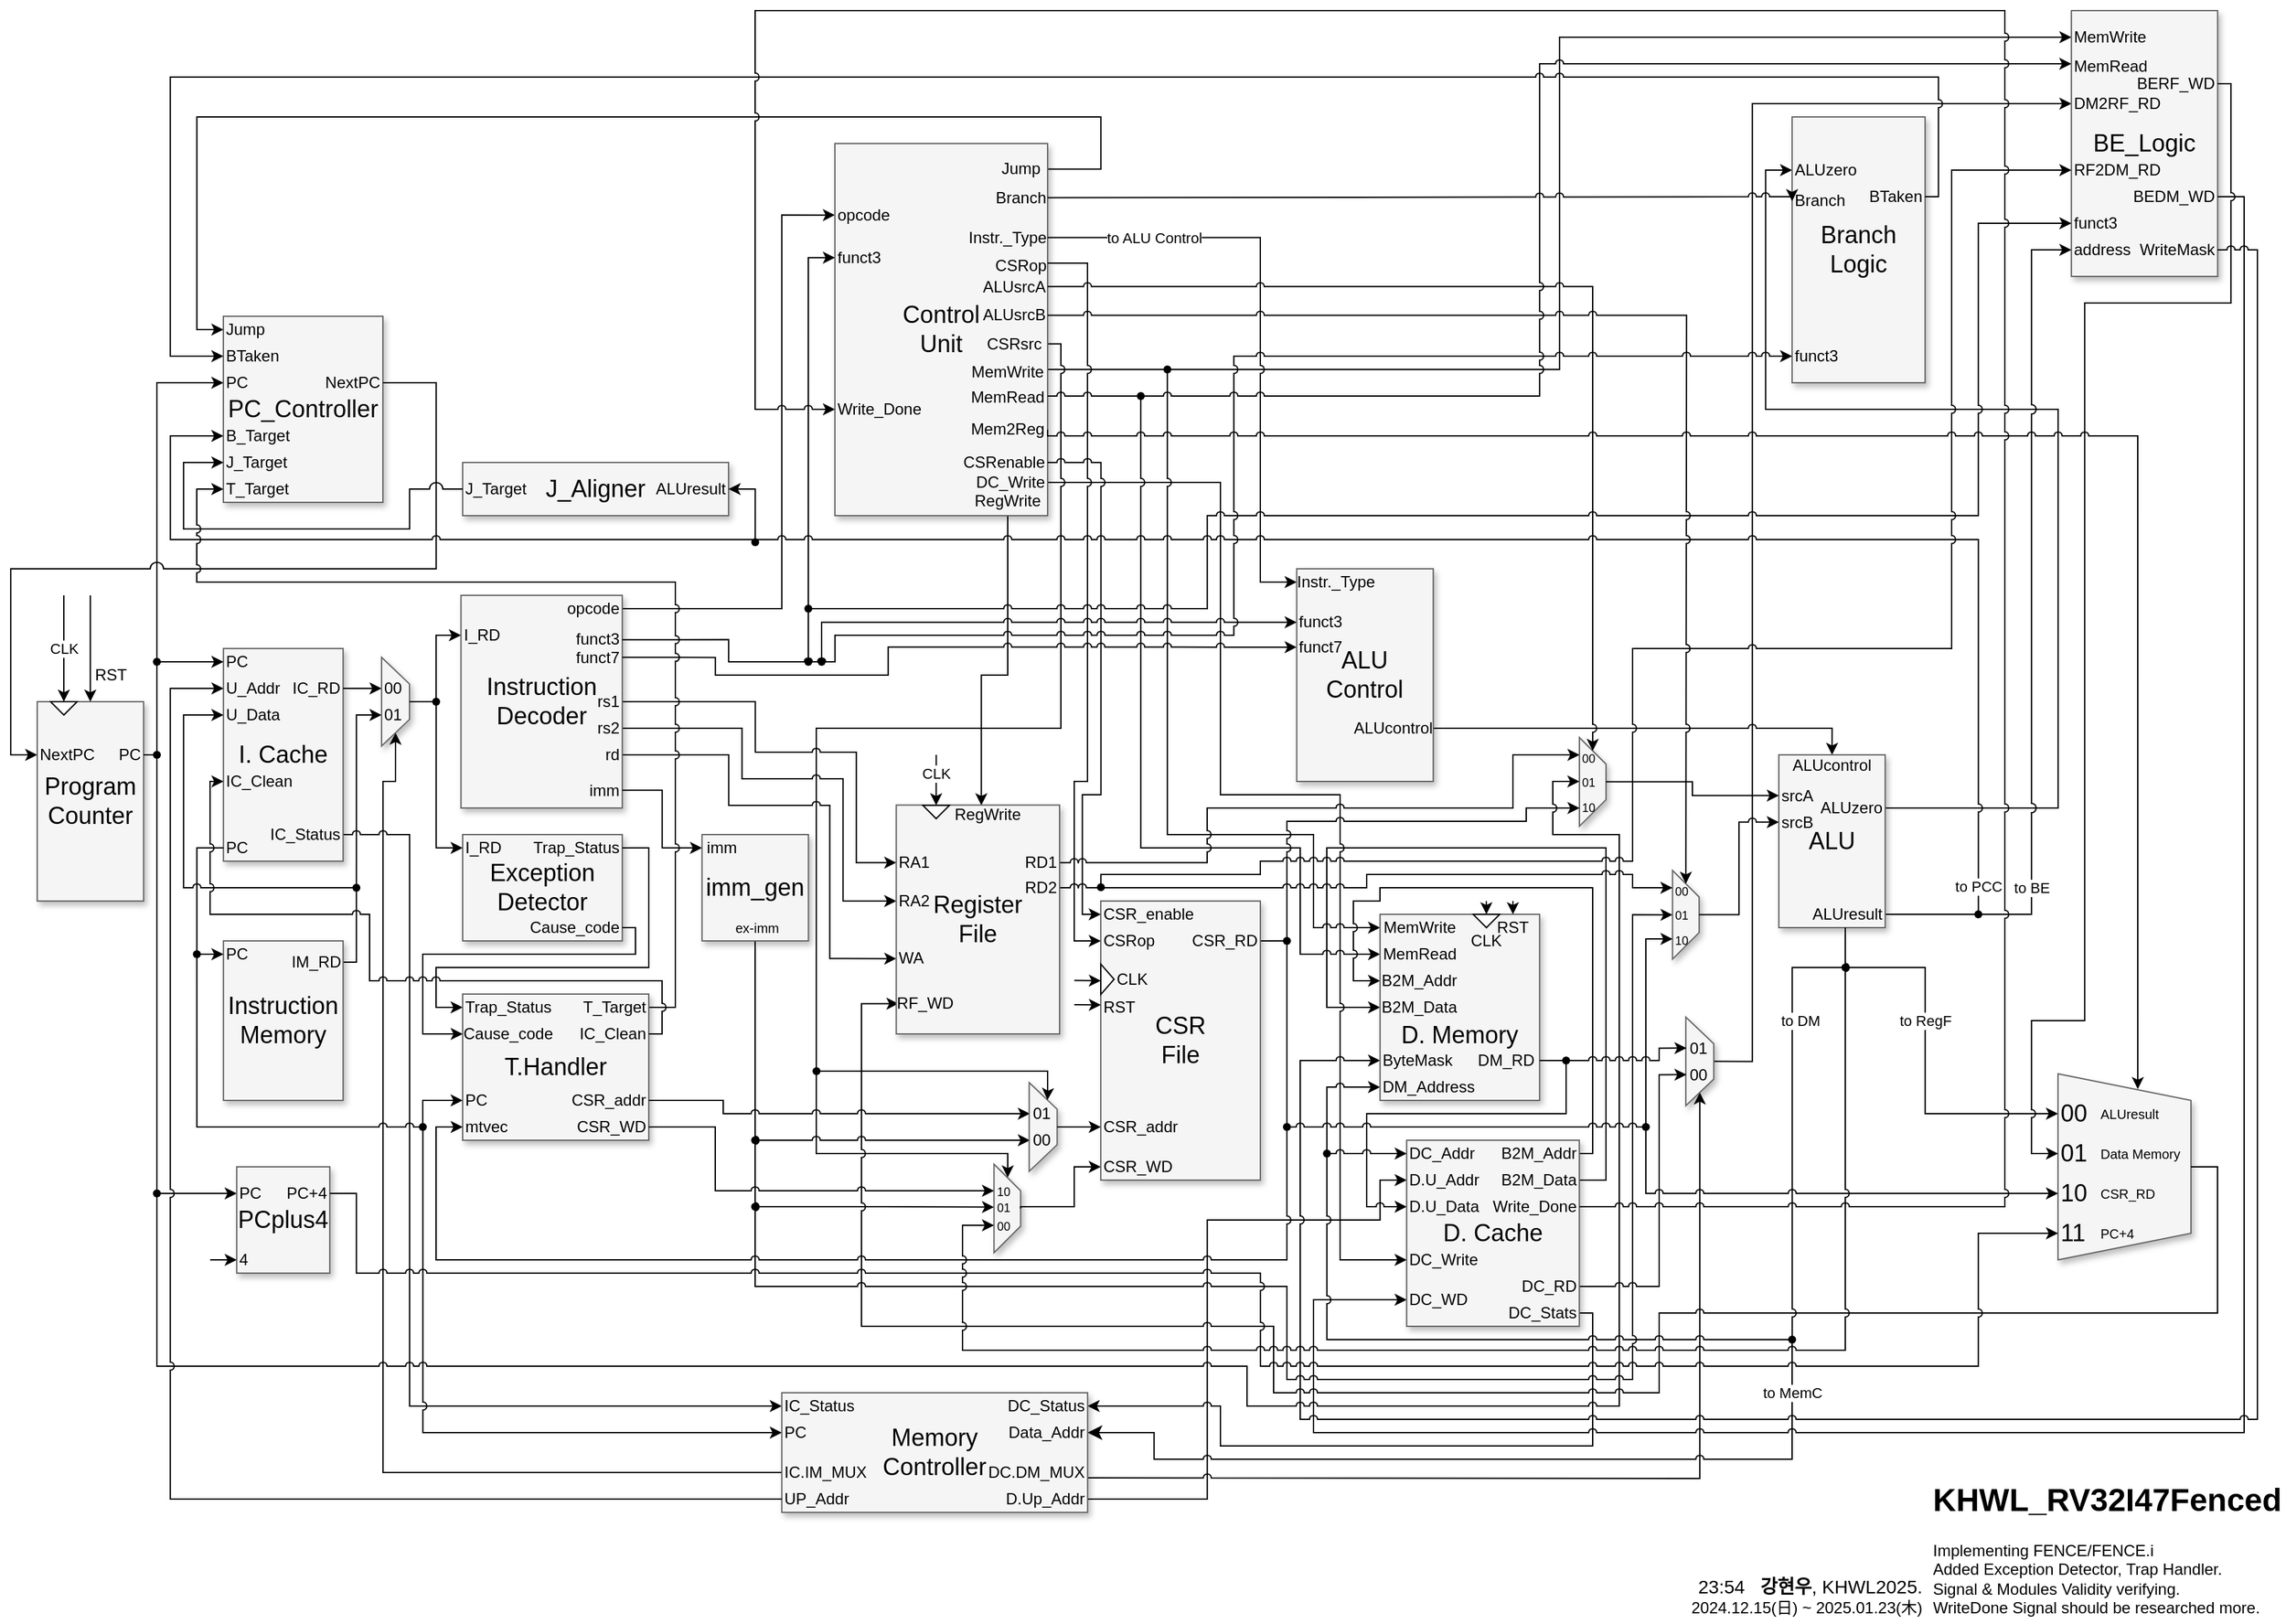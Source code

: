 <mxfile version="26.0.7">
  <diagram name="Page-1" id="90a13364-a465-7bf4-72fc-28e22215d7a0">
    <mxGraphModel dx="1793" dy="924" grid="1" gridSize="10" guides="1" tooltips="1" connect="1" arrows="1" fold="1" page="1" pageScale="1.5" pageWidth="1169" pageHeight="827" background="none" math="0" shadow="0">
      <root>
        <mxCell id="0" style=";html=1;" />
        <mxCell id="1" style=";html=1;" parent="0" />
        <mxCell id="IpAbVSy56P0OoJBHXVlp-14" style="edgeStyle=orthogonalEdgeStyle;rounded=0;orthogonalLoop=1;jettySize=auto;html=1;entryX=0;entryY=0.5;entryDx=0;entryDy=0;" edge="1" parent="1" source="IpAbVSy56P0OoJBHXVlp-3" target="IpAbVSy56P0OoJBHXVlp-9">
          <mxGeometry relative="1" as="geometry">
            <Array as="points">
              <mxPoint x="1220" y="900" />
              <mxPoint x="1220" y="650" />
              <mxPoint x="1010" y="650" />
              <mxPoint x="1010" y="770" />
            </Array>
          </mxGeometry>
        </mxCell>
        <mxCell id="fCNnA6YKo8tVsQt9WhIM-10" style="edgeStyle=orthogonalEdgeStyle;rounded=0;orthogonalLoop=1;jettySize=auto;html=1;entryX=0;entryY=0.5;entryDx=0;entryDy=0;jumpStyle=arc;" parent="1" source="fCNnA6YKo8tVsQt9WhIM-9" target="fCNnA6YKo8tVsQt9WhIM-8" edge="1">
          <mxGeometry relative="1" as="geometry">
            <Array as="points">
              <mxPoint x="930" y="375" />
              <mxPoint x="930" y="610" />
              <mxPoint x="1020" y="610" />
              <mxPoint x="1020" y="960" />
            </Array>
          </mxGeometry>
        </mxCell>
        <mxCell id="F4LApp7SRapzV72RJLrX-75" style="edgeStyle=orthogonalEdgeStyle;rounded=0;orthogonalLoop=1;jettySize=auto;html=1;entryX=0;entryY=0.5;entryDx=0;entryDy=0;jumpStyle=arc;" parent="1" source="7fQUANpCW0_2PBthWF22-40" target="F4LApp7SRapzV72RJLrX-43" edge="1">
          <mxGeometry relative="1" as="geometry">
            <Array as="points">
              <mxPoint x="870" y="650" />
              <mxPoint x="990" y="650" />
              <mxPoint x="990" y="730" />
            </Array>
          </mxGeometry>
        </mxCell>
        <mxCell id="q9rqpO51LhmBKndgSOn--36" style="edgeStyle=orthogonalEdgeStyle;rounded=0;orthogonalLoop=1;jettySize=auto;html=1;entryX=0;entryY=0.5;entryDx=0;entryDy=0;jumpStyle=arc;" parent="1" source="7fQUANpCW0_2PBthWF22-39" target="F4LApp7SRapzV72RJLrX-42" edge="1">
          <mxGeometry relative="1" as="geometry">
            <Array as="points">
              <mxPoint x="890" y="640" />
              <mxPoint x="1000" y="640" />
              <mxPoint x="1000" y="710" />
            </Array>
          </mxGeometry>
        </mxCell>
        <mxCell id="IpAbVSy56P0OoJBHXVlp-10" style="edgeStyle=orthogonalEdgeStyle;rounded=0;orthogonalLoop=1;jettySize=auto;html=1;entryX=0;entryY=0.5;entryDx=0;entryDy=0;jumpStyle=arc;" edge="1" parent="1" source="IpAbVSy56P0OoJBHXVlp-1" target="IpAbVSy56P0OoJBHXVlp-8">
          <mxGeometry relative="1" as="geometry">
            <Array as="points">
              <mxPoint x="1210" y="880" />
              <mxPoint x="1210" y="680" />
              <mxPoint x="1050" y="680" />
              <mxPoint x="1050" y="690" />
              <mxPoint x="1030" y="690" />
              <mxPoint x="1030" y="750" />
            </Array>
          </mxGeometry>
        </mxCell>
        <mxCell id="QJXn4PjGb355hVGx2Jd_-11" value="" style="group" parent="1" vertex="1" connectable="0">
          <mxGeometry x="756.165" y="887.995" width="20.005" height="66.67" as="geometry" />
        </mxCell>
        <mxCell id="QJXn4PjGb355hVGx2Jd_-12" value="" style="shape=trapezoid;perimeter=trapezoidPerimeter;whiteSpace=wrap;html=1;fixedSize=1;shadow=1;strokeColor=#666666;align=center;verticalAlign=middle;fontFamily=Helvetica;fontSize=18;fontColor=default;fillColor=#f5f5f5;rotation=90;" parent="QJXn4PjGb355hVGx2Jd_-11" vertex="1">
          <mxGeometry x="-19.815" y="23.335" width="66.67" height="20" as="geometry" />
        </mxCell>
        <mxCell id="QJXn4PjGb355hVGx2Jd_-13" value="&lt;font style=&quot;font-size: 9px;&quot;&gt;10&lt;/font&gt;" style="text;html=1;align=left;verticalAlign=middle;whiteSpace=wrap;rounded=0;" parent="QJXn4PjGb355hVGx2Jd_-11" vertex="1">
          <mxGeometry x="3.52" y="10" width="20" height="20" as="geometry" />
        </mxCell>
        <mxCell id="QJXn4PjGb355hVGx2Jd_-14" value="&lt;font style=&quot;font-size: 9px;&quot;&gt;01&lt;/font&gt;" style="text;html=1;align=left;verticalAlign=middle;whiteSpace=wrap;rounded=0;" parent="QJXn4PjGb355hVGx2Jd_-11" vertex="1">
          <mxGeometry x="3.52" y="22.33" width="20" height="20" as="geometry" />
        </mxCell>
        <mxCell id="QJXn4PjGb355hVGx2Jd_-15" value="&lt;font style=&quot;font-size: 9px;&quot;&gt;00&lt;/font&gt;" style="text;html=1;align=left;verticalAlign=middle;whiteSpace=wrap;rounded=0;" parent="QJXn4PjGb355hVGx2Jd_-11" vertex="1">
          <mxGeometry x="3.52" y="35.68" width="20" height="20" as="geometry" />
        </mxCell>
        <mxCell id="jQQxH6LwXFBK_Qau7PEY-23" value="PC_Controller" style="whiteSpace=wrap;html=1;shadow=1;fontSize=18;fillColor=#f5f5f5;strokeColor=#666666;" parent="1" vertex="1">
          <mxGeometry x="180.02" y="250" width="120" height="140" as="geometry" />
        </mxCell>
        <mxCell id="7fQUANpCW0_2PBthWF22-49" value="" style="shape=waypoint;sketch=0;size=6;pointerEvents=1;points=[];fillColor=none;resizable=0;rotatable=0;perimeter=centerPerimeter;snapToPoint=1;" parent="1" vertex="1">
          <mxGeometry x="1390.08" y="730" width="20" height="20" as="geometry" />
        </mxCell>
        <mxCell id="BtpwSkirMHUlfhhFMKDF-21" style="edgeStyle=orthogonalEdgeStyle;rounded=0;orthogonalLoop=1;jettySize=auto;html=1;entryX=0;entryY=0.5;entryDx=0;entryDy=0;jumpStyle=arc;" parent="1" source="F4LApp7SRapzV72RJLrX-73" target="BtpwSkirMHUlfhhFMKDF-3" edge="1">
          <mxGeometry relative="1" as="geometry">
            <Array as="points">
              <mxPoint x="1185.08" y="290" />
              <mxPoint x="1185.08" y="40" />
            </Array>
          </mxGeometry>
        </mxCell>
        <mxCell id="JPoRV0-0kWKYk73e9sCu-6" style="edgeStyle=orthogonalEdgeStyle;rounded=0;orthogonalLoop=1;jettySize=auto;html=1;entryX=0;entryY=0.5;entryDx=0;entryDy=0;" parent="1" source="_H_bEt4n4NwgmmSnS2Ty-18" target="BtpwSkirMHUlfhhFMKDF-7" edge="1">
          <mxGeometry relative="1" as="geometry">
            <Array as="points">
              <mxPoint x="1330.08" y="811" />
              <mxPoint x="1330.08" y="90" />
            </Array>
          </mxGeometry>
        </mxCell>
        <mxCell id="LOUQa-txSwxVZWsO9tRF-3" style="edgeStyle=orthogonalEdgeStyle;rounded=0;orthogonalLoop=1;jettySize=auto;html=1;exitX=1;exitY=0.5;exitDx=0;exitDy=0;jumpStyle=arc;entryX=0;entryY=0.5;entryDx=0;entryDy=0;" parent="1" source="LOUQa-txSwxVZWsO9tRF-1" target="QJXn4PjGb355hVGx2Jd_-12" edge="1">
          <mxGeometry relative="1" as="geometry">
            <Array as="points">
              <mxPoint x="810" y="271" />
              <mxPoint x="810" y="560" />
              <mxPoint x="626" y="560" />
              <mxPoint x="626" y="880" />
              <mxPoint x="770" y="880" />
              <mxPoint x="770" y="898" />
            </Array>
            <mxPoint x="786.17" y="878" as="targetPoint" />
          </mxGeometry>
        </mxCell>
        <mxCell id="_H_bEt4n4NwgmmSnS2Ty-8" style="edgeStyle=orthogonalEdgeStyle;rounded=0;orthogonalLoop=1;jettySize=auto;html=1;entryX=0;entryY=0.5;entryDx=0;entryDy=0;" parent="1" source="_H_bEt4n4NwgmmSnS2Ty-7" target="_H_bEt4n4NwgmmSnS2Ty-3" edge="1">
          <mxGeometry relative="1" as="geometry">
            <Array as="points">
              <mxPoint x="920.08" y="1140" />
              <mxPoint x="920.08" y="930" />
              <mxPoint x="1050.08" y="930" />
              <mxPoint x="1050.08" y="900" />
            </Array>
          </mxGeometry>
        </mxCell>
        <mxCell id="_H_bEt4n4NwgmmSnS2Ty-23" style="edgeStyle=orthogonalEdgeStyle;rounded=0;orthogonalLoop=1;jettySize=auto;html=1;entryX=1;entryY=0.5;entryDx=0;entryDy=0;jumpStyle=arc;" parent="1" target="_H_bEt4n4NwgmmSnS2Ty-18" edge="1">
          <mxGeometry relative="1" as="geometry">
            <mxPoint x="827.08" y="1124" as="sourcePoint" />
            <mxPoint x="1520.08" y="125" as="targetPoint" />
          </mxGeometry>
        </mxCell>
        <mxCell id="09E98BjTh2XKiK8LabDe-4" style="edgeStyle=orthogonalEdgeStyle;rounded=0;orthogonalLoop=1;jettySize=auto;html=1;entryX=1;entryY=0.5;entryDx=0;entryDy=0;fontSize=12;startSize=8;endSize=8;jumpStyle=arc;" parent="1" source="09E98BjTh2XKiK8LabDe-3" target="_H_bEt4n4NwgmmSnS2Ty-25" edge="1">
          <mxGeometry relative="1" as="geometry">
            <Array as="points">
              <mxPoint x="1360.08" y="1110" />
              <mxPoint x="880.08" y="1110" />
              <mxPoint x="880.08" y="1090" />
            </Array>
          </mxGeometry>
        </mxCell>
        <mxCell id="JPoRV0-0kWKYk73e9sCu-21" value="to MemC" style="edgeLabel;html=1;align=center;verticalAlign=middle;resizable=0;points=[];" parent="09E98BjTh2XKiK8LabDe-4" vertex="1" connectable="0">
          <mxGeometry x="-0.867" y="2" relative="1" as="geometry">
            <mxPoint x="-2" y="-3" as="offset" />
          </mxGeometry>
        </mxCell>
        <mxCell id="_H_bEt4n4NwgmmSnS2Ty-14" style="edgeStyle=orthogonalEdgeStyle;rounded=0;orthogonalLoop=1;jettySize=auto;html=1;entryX=1;entryY=0.5;entryDx=0;entryDy=0;jumpStyle=arc;exitX=1;exitY=0.5;exitDx=0;exitDy=0;" parent="1" source="_H_bEt4n4NwgmmSnS2Ty-13" target="_H_bEt4n4NwgmmSnS2Ty-5" edge="1">
          <mxGeometry relative="1" as="geometry">
            <Array as="points">
              <mxPoint x="1210" y="1000" />
              <mxPoint x="1210" y="1100" />
              <mxPoint x="930" y="1100" />
              <mxPoint x="930" y="1070" />
            </Array>
          </mxGeometry>
        </mxCell>
        <mxCell id="o8jE4zu5w3KYZrWDI-N--35" style="edgeStyle=orthogonalEdgeStyle;rounded=0;orthogonalLoop=1;jettySize=auto;html=1;entryX=1;entryY=0.5;entryDx=0;entryDy=0;" parent="1" source="o8jE4zu5w3KYZrWDI-N--34" target="o8jE4zu5w3KYZrWDI-N--13" edge="1">
          <mxGeometry relative="1" as="geometry">
            <mxPoint x="310.08" y="590" as="targetPoint" />
            <Array as="points">
              <mxPoint x="300.08" y="1120" />
              <mxPoint x="300.08" y="600" />
              <mxPoint x="309.08" y="600" />
            </Array>
          </mxGeometry>
        </mxCell>
        <mxCell id="o8jE4zu5w3KYZrWDI-N--18" style="edgeStyle=orthogonalEdgeStyle;rounded=0;orthogonalLoop=1;jettySize=auto;html=1;entryX=0;entryY=0.5;entryDx=0;entryDy=0;exitX=1;exitY=0.5;exitDx=0;exitDy=0;" parent="1" source="wyz3YsZ-V2g4d5ax0XK7-10" target="o8jE4zu5w3KYZrWDI-N--15" edge="1">
          <mxGeometry relative="1" as="geometry">
            <Array as="points">
              <mxPoint x="280.08" y="736" />
              <mxPoint x="280.08" y="550" />
            </Array>
          </mxGeometry>
        </mxCell>
        <mxCell id="o8jE4zu5w3KYZrWDI-N--29" style="edgeStyle=orthogonalEdgeStyle;rounded=0;orthogonalLoop=1;jettySize=auto;html=1;entryX=0;entryY=0.5;entryDx=0;entryDy=0;jumpStyle=arc;" parent="1" source="o8jE4zu5w3KYZrWDI-N--27" target="o8jE4zu5w3KYZrWDI-N--28" edge="1">
          <mxGeometry relative="1" as="geometry">
            <Array as="points">
              <mxPoint x="320.08" y="640" />
              <mxPoint x="320.08" y="1070" />
            </Array>
          </mxGeometry>
        </mxCell>
        <mxCell id="o8jE4zu5w3KYZrWDI-N--26" style="edgeStyle=orthogonalEdgeStyle;rounded=0;orthogonalLoop=1;jettySize=auto;html=1;entryX=0;entryY=0.5;entryDx=0;entryDy=0;jumpStyle=arc;" parent="1" source="o8jE4zu5w3KYZrWDI-N--25" target="wyz3YsZ-V2g4d5ax0XK7-13" edge="1">
          <mxGeometry relative="1" as="geometry">
            <Array as="points">
              <mxPoint x="160.08" y="860" />
              <mxPoint x="330.08" y="860" />
              <mxPoint x="330.08" y="1090" />
            </Array>
          </mxGeometry>
        </mxCell>
        <mxCell id="zFS1pn2A8cmfrVWvFFyQ-30" style="edgeStyle=orthogonalEdgeStyle;rounded=0;orthogonalLoop=1;jettySize=auto;html=1;entryX=0;entryY=0.5;entryDx=0;entryDy=0;" parent="1" source="7fQUANpCW0_2PBthWF22-51" target="s6hKSkpy---ewfnxM8lV-30" edge="1">
          <mxGeometry relative="1" as="geometry">
            <Array as="points">
              <mxPoint x="140.08" y="910" />
            </Array>
            <mxPoint x="140.08" y="920" as="sourcePoint" />
          </mxGeometry>
        </mxCell>
        <mxCell id="laC3dYbV331lfGwgBf-x-2" style="edgeStyle=orthogonalEdgeStyle;rounded=0;orthogonalLoop=1;jettySize=auto;html=1;entryX=0;entryY=0.5;entryDx=0;entryDy=0;" parent="1" source="7fQUANpCW0_2PBthWF22-49" target="F4LApp7SRapzV72RJLrX-87" edge="1">
          <mxGeometry relative="1" as="geometry">
            <Array as="points">
              <mxPoint x="1460.08" y="740" />
              <mxPoint x="1460.08" y="850" />
            </Array>
          </mxGeometry>
        </mxCell>
        <mxCell id="laC3dYbV331lfGwgBf-x-4" value="to RegF" style="edgeLabel;html=1;align=center;verticalAlign=middle;resizable=0;points=[];" parent="laC3dYbV331lfGwgBf-x-2" vertex="1" connectable="0">
          <mxGeometry relative="1" as="geometry">
            <mxPoint y="-35" as="offset" />
          </mxGeometry>
        </mxCell>
        <mxCell id="MuofbJJSr7D3HssxxxzW-17" style="edgeStyle=orthogonalEdgeStyle;rounded=0;orthogonalLoop=1;jettySize=auto;html=1;entryX=0;entryY=0.5;entryDx=0;entryDy=0;" parent="1" source="7fQUANpCW0_2PBthWF22-30" target="jQQxH6LwXFBK_Qau7PEY-24" edge="1">
          <mxGeometry relative="1" as="geometry">
            <Array as="points">
              <mxPoint x="130.08" y="300" />
            </Array>
          </mxGeometry>
        </mxCell>
        <mxCell id="laC3dYbV331lfGwgBf-x-32" style="edgeStyle=orthogonalEdgeStyle;rounded=0;orthogonalLoop=1;jettySize=auto;html=1;entryX=0;entryY=0.5;entryDx=0;entryDy=0;jumpStyle=arc;exitX=1;exitY=0.5;exitDx=0;exitDy=0;" parent="1" source="laC3dYbV331lfGwgBf-x-29" target="laC3dYbV331lfGwgBf-x-28" edge="1">
          <mxGeometry relative="1" as="geometry">
            <Array as="points">
              <mxPoint x="1560.08" y="620" />
              <mxPoint x="1560.08" y="320" />
              <mxPoint x="1340.08" y="320" />
              <mxPoint x="1340.08" y="140" />
            </Array>
          </mxGeometry>
        </mxCell>
        <mxCell id="q9rqpO51LhmBKndgSOn--22" style="edgeStyle=orthogonalEdgeStyle;rounded=0;orthogonalLoop=1;jettySize=auto;html=1;entryX=0;entryY=0.5;entryDx=0;entryDy=0;exitX=1;exitY=0.5;exitDx=0;exitDy=0;jumpStyle=arc;" parent="1" source="-hvyRLRQOOJ3VwnVLbOB-8" target="JqTOLJbfiFGYhZ1s0W8t-8" edge="1">
          <mxGeometry relative="1" as="geometry">
            <Array as="points">
              <mxPoint x="570.17" y="560" />
              <mxPoint x="570.17" y="598" />
              <mxPoint x="646.17" y="598" />
              <mxPoint x="646.17" y="690" />
            </Array>
          </mxGeometry>
        </mxCell>
        <mxCell id="q9rqpO51LhmBKndgSOn--23" style="edgeStyle=orthogonalEdgeStyle;rounded=0;orthogonalLoop=1;jettySize=auto;html=1;entryX=0;entryY=0.5;entryDx=0;entryDy=0;exitX=1;exitY=0.5;exitDx=0;exitDy=0;jumpStyle=arc;" parent="1" source="-hvyRLRQOOJ3VwnVLbOB-9" target="JqTOLJbfiFGYhZ1s0W8t-10" edge="1">
          <mxGeometry relative="1" as="geometry">
            <Array as="points">
              <mxPoint x="560.17" y="580" />
              <mxPoint x="560.17" y="618" />
              <mxPoint x="636.17" y="618" />
              <mxPoint x="636.17" y="733" />
            </Array>
          </mxGeometry>
        </mxCell>
        <mxCell id="zFS1pn2A8cmfrVWvFFyQ-2" style="edgeStyle=orthogonalEdgeStyle;rounded=0;orthogonalLoop=1;jettySize=auto;html=1;entryX=0.384;entryY=0.014;entryDx=0;entryDy=0;entryPerimeter=0;" parent="1" source="-hvyRLRQOOJ3VwnVLbOB-48" target="zFS1pn2A8cmfrVWvFFyQ-1" edge="1">
          <mxGeometry relative="1" as="geometry">
            <Array as="points">
              <mxPoint x="770.17" y="520" />
              <mxPoint x="750.17" y="520" />
              <mxPoint x="750.17" y="618" />
            </Array>
          </mxGeometry>
        </mxCell>
        <mxCell id="zFS1pn2A8cmfrVWvFFyQ-11" style="edgeStyle=orthogonalEdgeStyle;rounded=0;orthogonalLoop=1;jettySize=auto;html=1;entryX=0;entryY=0.5;entryDx=0;entryDy=0;exitX=1;exitY=0.5;exitDx=0;exitDy=0;" parent="1" source="-hvyRLRQOOJ3VwnVLbOB-6" target="-hvyRLRQOOJ3VwnVLbOB-49" edge="1">
          <mxGeometry relative="1" as="geometry">
            <mxPoint x="620.02" y="190" as="targetPoint" />
            <Array as="points">
              <mxPoint x="490.08" y="470" />
              <mxPoint x="600.08" y="470" />
              <mxPoint x="600.08" y="174" />
            </Array>
            <mxPoint x="510.02" y="480" as="sourcePoint" />
          </mxGeometry>
        </mxCell>
        <mxCell id="zFS1pn2A8cmfrVWvFFyQ-12" style="edgeStyle=orthogonalEdgeStyle;rounded=0;orthogonalLoop=1;jettySize=auto;html=1;entryX=0;entryY=0.5;entryDx=0;entryDy=0;exitX=1;exitY=0.5;exitDx=0;exitDy=0;" parent="1" source="s6hKSkpy---ewfnxM8lV-1" target="jQQxH6LwXFBK_Qau7PEY-25" edge="1">
          <mxGeometry relative="1" as="geometry">
            <Array as="points">
              <mxPoint x="840.08" y="139" />
              <mxPoint x="840.08" y="100" />
              <mxPoint x="160.08" y="100" />
              <mxPoint x="160.08" y="260" />
            </Array>
          </mxGeometry>
        </mxCell>
        <mxCell id="zFS1pn2A8cmfrVWvFFyQ-35" style="edgeStyle=orthogonalEdgeStyle;rounded=0;orthogonalLoop=1;jettySize=auto;html=1;entryX=0;entryY=0.5;entryDx=0;entryDy=0;jumpStyle=arc;jumpSize=10;" parent="1" source="jQQxH6LwXFBK_Qau7PEY-29" target="0RyyWnerKbfPe0gcl8zv-7" edge="1">
          <mxGeometry relative="1" as="geometry">
            <Array as="points">
              <mxPoint x="340.08" y="300" />
              <mxPoint x="340.08" y="440" />
              <mxPoint x="20.08" y="440" />
              <mxPoint x="20.08" y="580" />
            </Array>
          </mxGeometry>
        </mxCell>
        <mxCell id="zFS1pn2A8cmfrVWvFFyQ-38" style="edgeStyle=orthogonalEdgeStyle;rounded=0;orthogonalLoop=1;jettySize=auto;html=1;entryX=0;entryY=0.5;entryDx=0;entryDy=0;exitX=1;exitY=0.5;exitDx=0;exitDy=0;jumpStyle=arc;" parent="1" source="-hvyRLRQOOJ3VwnVLbOB-7" target="JqTOLJbfiFGYhZ1s0W8t-5" edge="1">
          <mxGeometry relative="1" as="geometry">
            <Array as="points">
              <mxPoint x="580.17" y="540" />
              <mxPoint x="580.17" y="578" />
              <mxPoint x="656.17" y="578" />
              <mxPoint x="656.17" y="661" />
            </Array>
          </mxGeometry>
        </mxCell>
        <mxCell id="zFS1pn2A8cmfrVWvFFyQ-69" value="" style="group" parent="1" vertex="1" connectable="0">
          <mxGeometry x="1200.025" y="567.005" width="20.005" height="66.67" as="geometry" />
        </mxCell>
        <mxCell id="q9rqpO51LhmBKndgSOn--5" value="" style="shape=trapezoid;perimeter=trapezoidPerimeter;whiteSpace=wrap;html=1;fixedSize=1;shadow=1;strokeColor=#666666;align=center;verticalAlign=middle;fontFamily=Helvetica;fontSize=18;fontColor=default;fillColor=#f5f5f5;rotation=90;" parent="zFS1pn2A8cmfrVWvFFyQ-69" vertex="1">
          <mxGeometry x="-23.335" y="23.335" width="66.67" height="20" as="geometry" />
        </mxCell>
        <mxCell id="7fQUANpCW0_2PBthWF22-13" value="&lt;font style=&quot;font-size: 9px;&quot;&gt;00&lt;/font&gt;" style="text;html=1;align=left;verticalAlign=middle;whiteSpace=wrap;rounded=0;" parent="zFS1pn2A8cmfrVWvFFyQ-69" vertex="1">
          <mxGeometry x="0.005" y="-0.005" width="20" height="30" as="geometry" />
        </mxCell>
        <mxCell id="7fQUANpCW0_2PBthWF22-14" value="&lt;font style=&quot;font-size: 9px;&quot;&gt;01&lt;/font&gt;" style="text;html=1;align=left;verticalAlign=middle;whiteSpace=wrap;rounded=0;" parent="zFS1pn2A8cmfrVWvFFyQ-69" vertex="1">
          <mxGeometry x="0.005" y="18.335" width="20" height="30" as="geometry" />
        </mxCell>
        <mxCell id="7fQUANpCW0_2PBthWF22-15" value="&lt;font style=&quot;font-size: 9px;&quot;&gt;10&lt;/font&gt;" style="text;html=1;align=left;verticalAlign=middle;whiteSpace=wrap;rounded=0;" parent="zFS1pn2A8cmfrVWvFFyQ-69" vertex="1">
          <mxGeometry x="0.005" y="36.675" width="20" height="30" as="geometry" />
        </mxCell>
        <mxCell id="zFS1pn2A8cmfrVWvFFyQ-78" style="edgeStyle=orthogonalEdgeStyle;rounded=0;orthogonalLoop=1;jettySize=auto;html=1;entryX=0.5;entryY=0;entryDx=0;entryDy=0;jumpStyle=arc;" parent="1" source="F4LApp7SRapzV72RJLrX-1" target="F4LApp7SRapzV72RJLrX-6" edge="1">
          <mxGeometry relative="1" as="geometry" />
        </mxCell>
        <mxCell id="-hvyRLRQOOJ3VwnVLbOB-44" value="&lt;div&gt;&lt;br&gt;&lt;/div&gt;" style="text;html=1;align=center;verticalAlign=middle;whiteSpace=wrap;rounded=0;fontFamily=Helvetica;fontSize=18;fontColor=default;container=0;" parent="1" vertex="1">
          <mxGeometry x="1560.02" y="890" width="60" height="30" as="geometry" />
        </mxCell>
        <mxCell id="-hvyRLRQOOJ3VwnVLbOB-43" value="" style="shape=trapezoid;perimeter=trapezoidPerimeter;whiteSpace=wrap;html=1;fixedSize=1;shadow=1;strokeColor=#666666;align=center;verticalAlign=middle;fontFamily=Helvetica;fontSize=18;fontColor=default;fillColor=#f5f5f5;rotation=90;container=0;" parent="1" vertex="1">
          <mxGeometry x="1540.02" y="840" width="140" height="100" as="geometry" />
        </mxCell>
        <mxCell id="F4LApp7SRapzV72RJLrX-87" value="&lt;span style=&quot;font-size: 18px;&quot;&gt;00&lt;/span&gt;" style="text;html=1;align=left;verticalAlign=middle;whiteSpace=wrap;rounded=0;container=0;" parent="1" vertex="1">
          <mxGeometry x="1560.02" y="840" width="30" height="20" as="geometry" />
        </mxCell>
        <mxCell id="F4LApp7SRapzV72RJLrX-88" value="&lt;span style=&quot;font-size: 18px;&quot;&gt;01&lt;/span&gt;" style="text;html=1;align=left;verticalAlign=middle;whiteSpace=wrap;rounded=0;container=0;" parent="1" vertex="1">
          <mxGeometry x="1560.02" y="870" width="35" height="20" as="geometry" />
        </mxCell>
        <mxCell id="F4LApp7SRapzV72RJLrX-89" value="&lt;span style=&quot;font-size: 18px;&quot;&gt;10&lt;/span&gt;" style="text;html=1;align=left;verticalAlign=middle;whiteSpace=wrap;rounded=0;container=0;" parent="1" vertex="1">
          <mxGeometry x="1560.02" y="900" width="30" height="20" as="geometry" />
        </mxCell>
        <mxCell id="F4LApp7SRapzV72RJLrX-91" value="&lt;font style=&quot;font-size: 10px;&quot;&gt;ALUresult&lt;/font&gt;" style="text;html=1;align=left;verticalAlign=middle;whiteSpace=wrap;rounded=0;container=0;" parent="1" vertex="1">
          <mxGeometry x="1590.02" y="845" width="50" height="10" as="geometry" />
        </mxCell>
        <mxCell id="F4LApp7SRapzV72RJLrX-92" value="&lt;font style=&quot;font-size: 10px;&quot;&gt;Data Memory&lt;/font&gt;" style="text;html=1;align=left;verticalAlign=middle;whiteSpace=wrap;rounded=0;container=0;" parent="1" vertex="1">
          <mxGeometry x="1590.02" y="870" width="70" height="20" as="geometry" />
        </mxCell>
        <mxCell id="F4LApp7SRapzV72RJLrX-93" value="&lt;span style=&quot;font-size: 10px;&quot;&gt;CSR_RD&lt;/span&gt;" style="text;html=1;align=left;verticalAlign=middle;whiteSpace=wrap;rounded=0;container=0;" parent="1" vertex="1">
          <mxGeometry x="1590.02" y="900" width="70" height="20" as="geometry" />
        </mxCell>
        <mxCell id="-nASIVS76yrskM6xYjcV-2" value="&lt;h1 style=&quot;margin-top: 0px;&quot;&gt;KHWL_RV32I47Fenced&lt;/h1&gt;&lt;p&gt;&lt;span style=&quot;background-color: transparent;&quot;&gt;Implementing FENCE/FENCE.i&lt;br&gt;&lt;/span&gt;Added&amp;nbsp;&lt;span style=&quot;background-color: transparent;&quot;&gt;Exception Detector, Trap Handler.&amp;nbsp;&lt;br&gt;&lt;/span&gt;Signal &amp;amp; Modules Validity verifying.&amp;nbsp;&lt;br&gt;WriteDone Signal should be researched more.&lt;/p&gt;&lt;p&gt;&lt;/p&gt;&lt;p&gt;&lt;/p&gt;" style="text;html=1;whiteSpace=wrap;overflow=hidden;rounded=0;" parent="1" vertex="1">
          <mxGeometry x="1464.02" y="1120" width="265.98" height="110" as="geometry" />
        </mxCell>
        <mxCell id="-nASIVS76yrskM6xYjcV-3" value="&lt;div style=&quot;&quot;&gt;&lt;span style=&quot;font-size: 14px; background-color: transparent;&quot;&gt;23:54&lt;/span&gt;&lt;b style=&quot;font-size: 14px; background-color: transparent;&quot;&gt;&amp;nbsp; &amp;nbsp;강현우&lt;/b&gt;&lt;span style=&quot;font-size: 14px; background-color: transparent;&quot;&gt;, KHWL2025.&lt;/span&gt;&lt;/div&gt;&lt;span style=&quot;&quot;&gt;&lt;div style=&quot;&quot;&gt;&lt;span style=&quot;background-color: transparent;&quot;&gt;2024.12.15(日) ~ 2025.01.23(木)&lt;/span&gt;&lt;/div&gt;&lt;/span&gt;" style="text;html=1;align=right;verticalAlign=middle;whiteSpace=wrap;rounded=0;" parent="1" vertex="1">
          <mxGeometry x="1280.08" y="1195" width="179.94" height="35" as="geometry" />
        </mxCell>
        <mxCell id="wTCf3CvT70fc92s2WAtQ-12" value="" style="group" parent="1" vertex="1" connectable="0">
          <mxGeometry x="360.02" y="360" width="200" height="40" as="geometry" />
        </mxCell>
        <mxCell id="wTCf3CvT70fc92s2WAtQ-9" value="&lt;div&gt;J_Aligner&lt;/div&gt;" style="whiteSpace=wrap;html=1;shadow=1;fontSize=18;fillColor=#f5f5f5;strokeColor=#666666;" parent="wTCf3CvT70fc92s2WAtQ-12" vertex="1">
          <mxGeometry width="200" height="40" as="geometry" />
        </mxCell>
        <mxCell id="wTCf3CvT70fc92s2WAtQ-10" value="J_Target" style="text;html=1;align=left;verticalAlign=middle;whiteSpace=wrap;rounded=0;" parent="wTCf3CvT70fc92s2WAtQ-12" vertex="1">
          <mxGeometry y="10" width="50" height="20" as="geometry" />
        </mxCell>
        <mxCell id="wTCf3CvT70fc92s2WAtQ-11" value="ALUresult" style="text;html=1;align=right;verticalAlign=middle;whiteSpace=wrap;rounded=0;" parent="wTCf3CvT70fc92s2WAtQ-12" vertex="1">
          <mxGeometry x="140" y="10" width="60" height="20" as="geometry" />
        </mxCell>
        <mxCell id="wTCf3CvT70fc92s2WAtQ-15" style="edgeStyle=orthogonalEdgeStyle;rounded=0;orthogonalLoop=1;jettySize=auto;html=1;entryX=0;entryY=0.5;entryDx=0;entryDy=0;jumpStyle=arc;jumpSize=10;" parent="1" source="wTCf3CvT70fc92s2WAtQ-10" target="jQQxH6LwXFBK_Qau7PEY-26" edge="1">
          <mxGeometry relative="1" as="geometry">
            <Array as="points">
              <mxPoint x="320.08" y="380" />
              <mxPoint x="320.08" y="410" />
              <mxPoint x="150.08" y="410" />
              <mxPoint x="150.08" y="360" />
            </Array>
          </mxGeometry>
        </mxCell>
        <mxCell id="wTCf3CvT70fc92s2WAtQ-16" value="" style="group" parent="1" vertex="1" connectable="0">
          <mxGeometry x="340.08" y="460" width="140" height="160" as="geometry" />
        </mxCell>
        <mxCell id="-hvyRLRQOOJ3VwnVLbOB-1" value="Instruction&lt;div&gt;Decoder&lt;/div&gt;" style="whiteSpace=wrap;html=1;shadow=1;fontSize=18;fillColor=#f5f5f5;strokeColor=#666666;" parent="wTCf3CvT70fc92s2WAtQ-16" vertex="1">
          <mxGeometry x="18.667" width="121.333" height="160" as="geometry" />
        </mxCell>
        <mxCell id="-hvyRLRQOOJ3VwnVLbOB-2" value="I_RD" style="text;html=1;align=left;verticalAlign=middle;whiteSpace=wrap;rounded=0;" parent="wTCf3CvT70fc92s2WAtQ-16" vertex="1">
          <mxGeometry x="18.667" y="20" width="28" height="20" as="geometry" />
        </mxCell>
        <mxCell id="-hvyRLRQOOJ3VwnVLbOB-6" value="opcode" style="text;html=1;align=right;verticalAlign=middle;whiteSpace=wrap;rounded=0;" parent="wTCf3CvT70fc92s2WAtQ-16" vertex="1">
          <mxGeometry x="90" width="50" height="20" as="geometry" />
        </mxCell>
        <mxCell id="-hvyRLRQOOJ3VwnVLbOB-7" value="&lt;div style=&quot;&quot;&gt;&lt;span style=&quot;background-color: transparent;&quot;&gt;rs1&lt;/span&gt;&lt;/div&gt;" style="text;html=1;align=right;verticalAlign=middle;whiteSpace=wrap;rounded=0;" parent="wTCf3CvT70fc92s2WAtQ-16" vertex="1">
          <mxGeometry x="121.333" y="73.333" width="18.667" height="13.333" as="geometry" />
        </mxCell>
        <mxCell id="-hvyRLRQOOJ3VwnVLbOB-8" value="rs2" style="text;html=1;align=right;verticalAlign=middle;whiteSpace=wrap;rounded=0;" parent="wTCf3CvT70fc92s2WAtQ-16" vertex="1">
          <mxGeometry x="121.333" y="93.333" width="18.667" height="13.333" as="geometry" />
        </mxCell>
        <mxCell id="-hvyRLRQOOJ3VwnVLbOB-9" value="rd" style="text;html=1;align=right;verticalAlign=middle;whiteSpace=wrap;rounded=0;" parent="wTCf3CvT70fc92s2WAtQ-16" vertex="1">
          <mxGeometry x="121.333" y="113.333" width="18.667" height="13.333" as="geometry" />
        </mxCell>
        <mxCell id="-hvyRLRQOOJ3VwnVLbOB-10" value="imm" style="text;html=1;align=right;verticalAlign=middle;whiteSpace=wrap;rounded=0;" parent="wTCf3CvT70fc92s2WAtQ-16" vertex="1">
          <mxGeometry x="112" y="140" width="28" height="13.333" as="geometry" />
        </mxCell>
        <mxCell id="-hvyRLRQOOJ3VwnVLbOB-11" value="funct3" style="text;html=1;align=right;verticalAlign=middle;whiteSpace=wrap;rounded=0;" parent="wTCf3CvT70fc92s2WAtQ-16" vertex="1">
          <mxGeometry x="102.667" y="26.667" width="37.333" height="13.333" as="geometry" />
        </mxCell>
        <mxCell id="-hvyRLRQOOJ3VwnVLbOB-12" value="funct7" style="text;html=1;align=right;verticalAlign=middle;whiteSpace=wrap;rounded=0;" parent="wTCf3CvT70fc92s2WAtQ-16" vertex="1">
          <mxGeometry x="102.667" y="40" width="37.333" height="13.333" as="geometry" />
        </mxCell>
        <mxCell id="wTCf3CvT70fc92s2WAtQ-32" style="edgeStyle=orthogonalEdgeStyle;rounded=0;orthogonalLoop=1;jettySize=auto;html=1;entryX=0;entryY=0.5;entryDx=0;entryDy=0;" parent="1" source="-hvyRLRQOOJ3VwnVLbOB-10" target="laC3dYbV331lfGwgBf-x-16" edge="1">
          <mxGeometry relative="1" as="geometry">
            <Array as="points">
              <mxPoint x="510.08" y="607" />
              <mxPoint x="510.08" y="650" />
            </Array>
          </mxGeometry>
        </mxCell>
        <mxCell id="wTCf3CvT70fc92s2WAtQ-35" value="" style="group" parent="1" vertex="1" connectable="0">
          <mxGeometry x="1360.02" y="100" width="100" height="200" as="geometry" />
        </mxCell>
        <mxCell id="laC3dYbV331lfGwgBf-x-27" value="Branch&lt;div&gt;Logic&lt;/div&gt;" style="whiteSpace=wrap;html=1;shadow=1;fontSize=18;fillColor=#f5f5f5;strokeColor=#666666;" parent="wTCf3CvT70fc92s2WAtQ-35" vertex="1">
          <mxGeometry width="100" height="200" as="geometry" />
        </mxCell>
        <mxCell id="laC3dYbV331lfGwgBf-x-28" value="ALUzero" style="text;html=1;align=left;verticalAlign=middle;whiteSpace=wrap;rounded=0;" parent="wTCf3CvT70fc92s2WAtQ-35" vertex="1">
          <mxGeometry y="30" width="50" height="20" as="geometry" />
        </mxCell>
        <mxCell id="laC3dYbV331lfGwgBf-x-42" value="Branch" style="text;html=1;align=left;verticalAlign=middle;whiteSpace=wrap;rounded=0;" parent="wTCf3CvT70fc92s2WAtQ-35" vertex="1">
          <mxGeometry y="50" width="40" height="26.67" as="geometry" />
        </mxCell>
        <mxCell id="s6hKSkpy---ewfnxM8lV-11" value="BTaken" style="text;html=1;align=right;verticalAlign=middle;whiteSpace=wrap;rounded=0;" parent="wTCf3CvT70fc92s2WAtQ-35" vertex="1">
          <mxGeometry x="64.29" y="50" width="35.71" height="20" as="geometry" />
        </mxCell>
        <mxCell id="q9rqpO51LhmBKndgSOn--34" value="funct3" style="text;html=1;align=left;verticalAlign=middle;whiteSpace=wrap;rounded=0;" parent="wTCf3CvT70fc92s2WAtQ-35" vertex="1">
          <mxGeometry y="170" width="40" height="20" as="geometry" />
        </mxCell>
        <mxCell id="wTCf3CvT70fc92s2WAtQ-38" value="" style="group" parent="1" vertex="1" connectable="0">
          <mxGeometry x="640.02" y="120" width="160.0" height="280" as="geometry" />
        </mxCell>
        <mxCell id="-hvyRLRQOOJ3VwnVLbOB-47" value="Control&lt;div&gt;Unit&lt;/div&gt;" style="whiteSpace=wrap;html=1;shadow=1;fontSize=18;fillColor=#f5f5f5;strokeColor=#666666;" parent="wTCf3CvT70fc92s2WAtQ-38" vertex="1">
          <mxGeometry width="160" height="280" as="geometry" />
        </mxCell>
        <mxCell id="-hvyRLRQOOJ3VwnVLbOB-48" value="RegWrite" style="text;html=1;align=center;verticalAlign=middle;whiteSpace=wrap;rounded=0;" parent="wTCf3CvT70fc92s2WAtQ-38" vertex="1">
          <mxGeometry x="105" y="258.462" width="50" height="21.538" as="geometry" />
        </mxCell>
        <mxCell id="-hvyRLRQOOJ3VwnVLbOB-49" value="opcode" style="text;html=1;align=left;verticalAlign=middle;whiteSpace=wrap;rounded=0;" parent="wTCf3CvT70fc92s2WAtQ-38" vertex="1">
          <mxGeometry y="43.077" width="50" height="21.538" as="geometry" />
        </mxCell>
        <mxCell id="-hvyRLRQOOJ3VwnVLbOB-59" value="Instr._Type" style="text;html=1;align=center;verticalAlign=middle;whiteSpace=wrap;rounded=0;" parent="wTCf3CvT70fc92s2WAtQ-38" vertex="1">
          <mxGeometry x="100" y="60" width="60" height="21.54" as="geometry" />
        </mxCell>
        <mxCell id="F4LApp7SRapzV72RJLrX-56" value="MemRead" style="text;html=1;align=center;verticalAlign=middle;whiteSpace=wrap;rounded=0;" parent="wTCf3CvT70fc92s2WAtQ-38" vertex="1">
          <mxGeometry x="100" y="177.7" width="60" height="26.92" as="geometry" />
        </mxCell>
        <mxCell id="F4LApp7SRapzV72RJLrX-73" value="MemWrite" style="text;html=1;align=center;verticalAlign=middle;whiteSpace=wrap;rounded=0;" parent="wTCf3CvT70fc92s2WAtQ-38" vertex="1">
          <mxGeometry x="100" y="161.538" width="60" height="21.538" as="geometry" />
        </mxCell>
        <mxCell id="laC3dYbV331lfGwgBf-x-33" value="ALUsrcB" style="text;html=1;align=center;verticalAlign=middle;whiteSpace=wrap;rounded=0;" parent="wTCf3CvT70fc92s2WAtQ-38" vertex="1">
          <mxGeometry x="110" y="118.46" width="50" height="21.54" as="geometry" />
        </mxCell>
        <mxCell id="laC3dYbV331lfGwgBf-x-37" value="Mem2Reg" style="text;html=1;align=center;verticalAlign=middle;whiteSpace=wrap;rounded=0;" parent="wTCf3CvT70fc92s2WAtQ-38" vertex="1">
          <mxGeometry x="100" y="204.615" width="60" height="21.538" as="geometry" />
        </mxCell>
        <mxCell id="laC3dYbV331lfGwgBf-x-40" value="Branch" style="text;html=1;align=center;verticalAlign=middle;whiteSpace=wrap;rounded=0;" parent="wTCf3CvT70fc92s2WAtQ-38" vertex="1">
          <mxGeometry x="120" y="29.998" width="40" height="21.538" as="geometry" />
        </mxCell>
        <mxCell id="s6hKSkpy---ewfnxM8lV-1" value="Jump" style="text;html=1;align=center;verticalAlign=middle;whiteSpace=wrap;rounded=0;" parent="wTCf3CvT70fc92s2WAtQ-38" vertex="1">
          <mxGeometry x="120" y="8.459" width="40" height="21.538" as="geometry" />
        </mxCell>
        <mxCell id="q9rqpO51LhmBKndgSOn--2" value="ALUsrcA" style="text;html=1;align=center;verticalAlign=middle;whiteSpace=wrap;rounded=0;" parent="wTCf3CvT70fc92s2WAtQ-38" vertex="1">
          <mxGeometry x="110" y="96.923" width="50" height="21.538" as="geometry" />
        </mxCell>
        <mxCell id="jGIxOcGe_lyUybQSf8QV-1" value="funct3" style="text;html=1;align=left;verticalAlign=middle;whiteSpace=wrap;rounded=0;" parent="wTCf3CvT70fc92s2WAtQ-38" vertex="1">
          <mxGeometry y="74.814" width="40" height="22.109" as="geometry" />
        </mxCell>
        <mxCell id="jGIxOcGe_lyUybQSf8QV-4" value="CSRop" style="text;html=1;align=center;verticalAlign=middle;whiteSpace=wrap;rounded=0;" parent="wTCf3CvT70fc92s2WAtQ-38" vertex="1">
          <mxGeometry x="120" y="81.535" width="40" height="21.538" as="geometry" />
        </mxCell>
        <mxCell id="QWSBbdvPpNymhQ5q6x3e-9" value="CSRenable" style="text;html=1;align=right;verticalAlign=middle;whiteSpace=wrap;rounded=0;container=0;" parent="wTCf3CvT70fc92s2WAtQ-38" vertex="1">
          <mxGeometry x="90" y="230" width="70" height="20" as="geometry" />
        </mxCell>
        <mxCell id="LOUQa-txSwxVZWsO9tRF-1" value="CSRsrc" style="text;html=1;align=center;verticalAlign=middle;whiteSpace=wrap;rounded=0;" parent="wTCf3CvT70fc92s2WAtQ-38" vertex="1">
          <mxGeometry x="110" y="140" width="50" height="21.54" as="geometry" />
        </mxCell>
        <mxCell id="fCNnA6YKo8tVsQt9WhIM-9" value="DC_Write" style="text;html=1;align=right;verticalAlign=middle;whiteSpace=wrap;rounded=0;container=0;" parent="wTCf3CvT70fc92s2WAtQ-38" vertex="1">
          <mxGeometry x="100" y="240" width="60" height="30" as="geometry" />
        </mxCell>
        <mxCell id="IpAbVSy56P0OoJBHXVlp-19" value="Write_Done" style="text;html=1;align=left;verticalAlign=middle;whiteSpace=wrap;rounded=0;container=0;" vertex="1" parent="wTCf3CvT70fc92s2WAtQ-38">
          <mxGeometry y="190" width="70" height="20" as="geometry" />
        </mxCell>
        <mxCell id="BtpwSkirMHUlfhhFMKDF-12" value="" style="group" parent="1" vertex="1" connectable="0">
          <mxGeometry x="1570.08" y="20" width="110" height="200" as="geometry" />
        </mxCell>
        <mxCell id="BtpwSkirMHUlfhhFMKDF-2" value="BE_Logic" style="whiteSpace=wrap;html=1;shadow=1;fontSize=18;fillColor=#f5f5f5;strokeColor=#666666;" parent="BtpwSkirMHUlfhhFMKDF-12" vertex="1">
          <mxGeometry width="110" height="200" as="geometry" />
        </mxCell>
        <mxCell id="BtpwSkirMHUlfhhFMKDF-3" value="MemWrite" style="text;html=1;align=left;verticalAlign=middle;whiteSpace=wrap;rounded=0;" parent="BtpwSkirMHUlfhhFMKDF-12" vertex="1">
          <mxGeometry x="0.01" y="10" width="60" height="20" as="geometry" />
        </mxCell>
        <mxCell id="BtpwSkirMHUlfhhFMKDF-4" value="MemRead" style="text;html=1;align=left;verticalAlign=middle;whiteSpace=wrap;rounded=0;" parent="BtpwSkirMHUlfhhFMKDF-12" vertex="1">
          <mxGeometry y="33.33" width="60" height="16.67" as="geometry" />
        </mxCell>
        <mxCell id="BtpwSkirMHUlfhhFMKDF-5" value="BERF_WD" style="text;html=1;align=right;verticalAlign=middle;whiteSpace=wrap;rounded=0;" parent="BtpwSkirMHUlfhhFMKDF-12" vertex="1">
          <mxGeometry x="50" y="45" width="60" height="20" as="geometry" />
        </mxCell>
        <mxCell id="BtpwSkirMHUlfhhFMKDF-6" value="funct3" style="text;html=1;align=left;verticalAlign=middle;whiteSpace=wrap;rounded=0;" parent="BtpwSkirMHUlfhhFMKDF-12" vertex="1">
          <mxGeometry x="0.01" y="150" width="40" height="20" as="geometry" />
        </mxCell>
        <mxCell id="BtpwSkirMHUlfhhFMKDF-7" value="DM2RF_RD" style="text;html=1;align=left;verticalAlign=middle;whiteSpace=wrap;rounded=0;" parent="BtpwSkirMHUlfhhFMKDF-12" vertex="1">
          <mxGeometry y="56.67" width="50" height="26.67" as="geometry" />
        </mxCell>
        <mxCell id="BtpwSkirMHUlfhhFMKDF-8" value="RF2DM_RD" style="text;html=1;align=left;verticalAlign=middle;whiteSpace=wrap;rounded=0;" parent="BtpwSkirMHUlfhhFMKDF-12" vertex="1">
          <mxGeometry y="110" width="70" height="20" as="geometry" />
        </mxCell>
        <mxCell id="BtpwSkirMHUlfhhFMKDF-9" value="address" style="text;html=1;align=left;verticalAlign=middle;whiteSpace=wrap;rounded=0;" parent="BtpwSkirMHUlfhhFMKDF-12" vertex="1">
          <mxGeometry y="170" width="60" height="20" as="geometry" />
        </mxCell>
        <mxCell id="BtpwSkirMHUlfhhFMKDF-10" value="BEDM_WD" style="text;html=1;align=right;verticalAlign=middle;whiteSpace=wrap;rounded=0;" parent="BtpwSkirMHUlfhhFMKDF-12" vertex="1">
          <mxGeometry x="40" y="130" width="70" height="20" as="geometry" />
        </mxCell>
        <mxCell id="BtpwSkirMHUlfhhFMKDF-11" value="WriteMask" style="text;html=1;align=right;verticalAlign=middle;whiteSpace=wrap;rounded=0;" parent="BtpwSkirMHUlfhhFMKDF-12" vertex="1">
          <mxGeometry x="50" y="170" width="60" height="20" as="geometry" />
        </mxCell>
        <mxCell id="BtpwSkirMHUlfhhFMKDF-15" style="edgeStyle=orthogonalEdgeStyle;rounded=0;orthogonalLoop=1;jettySize=auto;html=1;entryX=0;entryY=0.5;entryDx=0;entryDy=0;jumpStyle=arc;jumpSize=7;" parent="1" source="7fQUANpCW0_2PBthWF22-46" target="BtpwSkirMHUlfhhFMKDF-9" edge="1">
          <mxGeometry relative="1" as="geometry">
            <Array as="points">
              <mxPoint x="1540.08" y="700" />
              <mxPoint x="1540.08" y="200" />
            </Array>
            <mxPoint x="1500.08" y="730" as="sourcePoint" />
          </mxGeometry>
        </mxCell>
        <mxCell id="JPoRV0-0kWKYk73e9sCu-15" value="to BE" style="edgeLabel;html=1;align=center;verticalAlign=middle;resizable=0;points=[];" parent="BtpwSkirMHUlfhhFMKDF-15" vertex="1" connectable="0">
          <mxGeometry x="-0.953" relative="1" as="geometry">
            <mxPoint x="26" y="-20" as="offset" />
          </mxGeometry>
        </mxCell>
        <mxCell id="BtpwSkirMHUlfhhFMKDF-23" style="edgeStyle=orthogonalEdgeStyle;rounded=0;orthogonalLoop=1;jettySize=auto;html=1;entryX=0;entryY=0.5;entryDx=0;entryDy=0;exitX=1;exitY=0.5;exitDx=0;exitDy=0;jumpStyle=arc;" parent="1" source="BtpwSkirMHUlfhhFMKDF-10" target="fCNnA6YKo8tVsQt9WhIM-6" edge="1">
          <mxGeometry relative="1" as="geometry">
            <Array as="points">
              <mxPoint x="1700" y="160" />
              <mxPoint x="1700" y="1090" />
              <mxPoint x="1000" y="1090" />
              <mxPoint x="1000" y="990" />
            </Array>
          </mxGeometry>
        </mxCell>
        <mxCell id="BtpwSkirMHUlfhhFMKDF-24" style="edgeStyle=orthogonalEdgeStyle;rounded=0;orthogonalLoop=1;jettySize=auto;html=1;entryX=0;entryY=0.5;entryDx=0;entryDy=0;exitX=1;exitY=0.5;exitDx=0;exitDy=0;jumpStyle=arc;" parent="1" source="BtpwSkirMHUlfhhFMKDF-5" target="F4LApp7SRapzV72RJLrX-88" edge="1">
          <mxGeometry relative="1" as="geometry">
            <Array as="points">
              <mxPoint x="1690.08" y="75" />
              <mxPoint x="1690.08" y="240" />
              <mxPoint x="1580.08" y="240" />
              <mxPoint x="1580.08" y="780" />
              <mxPoint x="1540.08" y="780" />
              <mxPoint x="1540.08" y="880" />
            </Array>
          </mxGeometry>
        </mxCell>
        <mxCell id="BtpwSkirMHUlfhhFMKDF-26" style="edgeStyle=orthogonalEdgeStyle;rounded=0;orthogonalLoop=1;jettySize=auto;html=1;entryX=0;entryY=0.5;entryDx=0;entryDy=0;exitX=1;exitY=0.5;exitDx=0;exitDy=0;jumpStyle=arc;" parent="1" source="BtpwSkirMHUlfhhFMKDF-11" target="BtpwSkirMHUlfhhFMKDF-25" edge="1">
          <mxGeometry relative="1" as="geometry">
            <Array as="points">
              <mxPoint x="1710" y="200" />
              <mxPoint x="1710" y="1080" />
              <mxPoint x="990" y="1080" />
              <mxPoint x="990" y="810" />
            </Array>
          </mxGeometry>
        </mxCell>
        <mxCell id="THBCQazlCQPBuUSzStiJ-1" value="" style="group" parent="1" vertex="1" connectable="0">
          <mxGeometry x="40.02" y="460" width="80" height="230" as="geometry" />
        </mxCell>
        <mxCell id="3a17f1ce550125da-8" value="Program&lt;div&gt;Counter&lt;/div&gt;" style="whiteSpace=wrap;html=1;shadow=1;fontSize=18;fillColor=#f5f5f5;strokeColor=#666666;" parent="THBCQazlCQPBuUSzStiJ-1" vertex="1">
          <mxGeometry y="80" width="80" height="150" as="geometry" />
        </mxCell>
        <mxCell id="0RyyWnerKbfPe0gcl8zv-7" value="NextPC" style="text;html=1;align=left;verticalAlign=middle;whiteSpace=wrap;rounded=0;" parent="THBCQazlCQPBuUSzStiJ-1" vertex="1">
          <mxGeometry y="110" width="50" height="20" as="geometry" />
        </mxCell>
        <mxCell id="0RyyWnerKbfPe0gcl8zv-8" value="PC" style="text;html=1;align=right;verticalAlign=middle;whiteSpace=wrap;rounded=0;" parent="THBCQazlCQPBuUSzStiJ-1" vertex="1">
          <mxGeometry x="60" y="110" width="20" height="20" as="geometry" />
        </mxCell>
        <mxCell id="zFS1pn2A8cmfrVWvFFyQ-53" value="" style="group" parent="THBCQazlCQPBuUSzStiJ-1" vertex="1" connectable="0">
          <mxGeometry x="10" width="20" height="90" as="geometry" />
        </mxCell>
        <mxCell id="0RyyWnerKbfPe0gcl8zv-11" value="" style="triangle;whiteSpace=wrap;html=1;rotation=90;" parent="zFS1pn2A8cmfrVWvFFyQ-53" vertex="1">
          <mxGeometry x="5" y="75" width="10" height="20" as="geometry" />
        </mxCell>
        <mxCell id="zFS1pn2A8cmfrVWvFFyQ-21" value="" style="edgeStyle=none;orthogonalLoop=1;jettySize=auto;html=1;rounded=0;" parent="zFS1pn2A8cmfrVWvFFyQ-53" edge="1">
          <mxGeometry width="100" relative="1" as="geometry">
            <mxPoint x="10" as="sourcePoint" />
            <mxPoint x="10" y="80" as="targetPoint" />
            <Array as="points" />
          </mxGeometry>
        </mxCell>
        <mxCell id="zFS1pn2A8cmfrVWvFFyQ-25" value="CLK" style="edgeLabel;html=1;align=center;verticalAlign=middle;resizable=0;points=[];" parent="zFS1pn2A8cmfrVWvFFyQ-21" vertex="1" connectable="0">
          <mxGeometry x="-0.002" relative="1" as="geometry">
            <mxPoint as="offset" />
          </mxGeometry>
        </mxCell>
        <mxCell id="zFS1pn2A8cmfrVWvFFyQ-64" value="" style="group" parent="THBCQazlCQPBuUSzStiJ-1" vertex="1" connectable="0">
          <mxGeometry x="39.9" width="30.1" height="80" as="geometry" />
        </mxCell>
        <mxCell id="0RyyWnerKbfPe0gcl8zv-13" value="" style="edgeStyle=elbowEdgeStyle;rounded=0;html=1;startArrow=none;startFill=0;jettySize=auto;orthogonalLoop=1;fontSize=18;elbow=vertical;entryX=0.75;entryY=0;entryDx=0;entryDy=0;" parent="zFS1pn2A8cmfrVWvFFyQ-64" edge="1">
          <mxGeometry relative="1" as="geometry">
            <Array as="points">
              <mxPoint y="40" />
            </Array>
            <mxPoint as="sourcePoint" />
            <mxPoint x="5.684e-14" y="80" as="targetPoint" />
          </mxGeometry>
        </mxCell>
        <mxCell id="zFS1pn2A8cmfrVWvFFyQ-26" value="RST" style="text;html=1;align=center;verticalAlign=middle;resizable=1;points=[];autosize=1;strokeColor=none;fillColor=none;movable=1;rotatable=1;deletable=1;editable=1;locked=0;connectable=1;" parent="zFS1pn2A8cmfrVWvFFyQ-64" vertex="1">
          <mxGeometry x="0.1" y="50" width="30" height="20" as="geometry" />
        </mxCell>
        <mxCell id="jGIxOcGe_lyUybQSf8QV-46" style="edgeStyle=orthogonalEdgeStyle;rounded=0;orthogonalLoop=1;jettySize=auto;html=1;entryX=0;entryY=0.5;entryDx=0;entryDy=0;jumpStyle=arc;" parent="1" source="jGIxOcGe_lyUybQSf8QV-4" target="QWSBbdvPpNymhQ5q6x3e-5" edge="1">
          <mxGeometry relative="1" as="geometry">
            <mxPoint x="840.08" y="717.025" as="targetPoint" />
            <Array as="points">
              <mxPoint x="830" y="210" />
              <mxPoint x="830" y="600" />
              <mxPoint x="820" y="600" />
              <mxPoint x="820" y="720" />
              <mxPoint x="840" y="720" />
            </Array>
          </mxGeometry>
        </mxCell>
        <mxCell id="QWSBbdvPpNymhQ5q6x3e-8" style="edgeStyle=orthogonalEdgeStyle;rounded=0;orthogonalLoop=1;jettySize=auto;html=1;entryX=0;entryY=0.5;entryDx=0;entryDy=0;exitX=1;exitY=0.5;exitDx=0;exitDy=0;jumpStyle=arc;" parent="1" source="QWSBbdvPpNymhQ5q6x3e-9" target="QWSBbdvPpNymhQ5q6x3e-6" edge="1">
          <mxGeometry relative="1" as="geometry">
            <mxPoint x="800.02" y="360.01" as="sourcePoint" />
            <Array as="points">
              <mxPoint x="840.17" y="360" />
              <mxPoint x="840.17" y="610" />
              <mxPoint x="826.17" y="610" />
              <mxPoint x="826.17" y="700" />
            </Array>
          </mxGeometry>
        </mxCell>
        <mxCell id="QWSBbdvPpNymhQ5q6x3e-11" value="" style="edgeStyle=none;orthogonalLoop=1;jettySize=auto;html=1;rounded=0;entryX=0;entryY=0.5;entryDx=0;entryDy=0;" parent="1" edge="1">
          <mxGeometry width="100" relative="1" as="geometry">
            <mxPoint x="820.08" y="749.77" as="sourcePoint" />
            <mxPoint x="840.08" y="749.94" as="targetPoint" />
            <Array as="points" />
          </mxGeometry>
        </mxCell>
        <mxCell id="7fQUANpCW0_2PBthWF22-2" value="&lt;span style=&quot;font-size: 18px;&quot;&gt;11&lt;/span&gt;" style="text;html=1;align=left;verticalAlign=middle;whiteSpace=wrap;rounded=0;container=0;" parent="1" vertex="1">
          <mxGeometry x="1560.02" y="930" width="30" height="20" as="geometry" />
        </mxCell>
        <mxCell id="7fQUANpCW0_2PBthWF22-3" value="&lt;span style=&quot;font-size: 10px;&quot;&gt;PC+4&lt;/span&gt;" style="text;html=1;align=left;verticalAlign=middle;whiteSpace=wrap;rounded=0;container=0;" parent="1" vertex="1">
          <mxGeometry x="1590.02" y="930" width="30.06" height="20" as="geometry" />
        </mxCell>
        <mxCell id="7fQUANpCW0_2PBthWF22-16" style="edgeStyle=orthogonalEdgeStyle;rounded=0;orthogonalLoop=1;jettySize=auto;html=1;entryX=0.002;entryY=0.555;entryDx=0;entryDy=0;entryPerimeter=0;jumpStyle=arc;exitX=1;exitY=0.5;exitDx=0;exitDy=0;" parent="1" source="7fQUANpCW0_2PBthWF22-1" target="7fQUANpCW0_2PBthWF22-15" edge="1">
          <mxGeometry relative="1" as="geometry">
            <Array as="points">
              <mxPoint x="980" y="720" />
              <mxPoint x="980" y="630" />
              <mxPoint x="1160" y="630" />
              <mxPoint x="1160" y="620" />
              <mxPoint x="1200" y="620" />
            </Array>
          </mxGeometry>
        </mxCell>
        <mxCell id="7fQUANpCW0_2PBthWF22-17" value="" style="group" parent="1" vertex="1" connectable="0">
          <mxGeometry x="1270.075" y="667.005" width="20.005" height="66.68" as="geometry" />
        </mxCell>
        <mxCell id="7fQUANpCW0_2PBthWF22-18" value="" style="shape=trapezoid;perimeter=trapezoidPerimeter;whiteSpace=wrap;html=1;fixedSize=1;shadow=1;strokeColor=#666666;align=center;verticalAlign=middle;fontFamily=Helvetica;fontSize=18;fontColor=default;fillColor=#f5f5f5;rotation=90;" parent="7fQUANpCW0_2PBthWF22-17" vertex="1">
          <mxGeometry x="-23.335" y="23.335" width="66.67" height="20" as="geometry" />
        </mxCell>
        <mxCell id="7fQUANpCW0_2PBthWF22-19" value="&lt;font style=&quot;font-size: 9px;&quot;&gt;00&lt;/font&gt;" style="text;html=1;align=left;verticalAlign=middle;whiteSpace=wrap;rounded=0;" parent="7fQUANpCW0_2PBthWF22-17" vertex="1">
          <mxGeometry x="0.005" y="-0.005" width="20" height="30" as="geometry" />
        </mxCell>
        <mxCell id="7fQUANpCW0_2PBthWF22-20" value="&lt;font style=&quot;font-size: 9px;&quot;&gt;01&lt;/font&gt;" style="text;html=1;align=left;verticalAlign=middle;whiteSpace=wrap;rounded=0;" parent="7fQUANpCW0_2PBthWF22-17" vertex="1">
          <mxGeometry x="0.005" y="18.335" width="20" height="30" as="geometry" />
        </mxCell>
        <mxCell id="7fQUANpCW0_2PBthWF22-21" value="&lt;font style=&quot;font-size: 9px;&quot;&gt;10&lt;/font&gt;" style="text;html=1;align=left;verticalAlign=middle;whiteSpace=wrap;rounded=0;" parent="7fQUANpCW0_2PBthWF22-17" vertex="1">
          <mxGeometry y="44" width="20" height="15" as="geometry" />
        </mxCell>
        <mxCell id="7fQUANpCW0_2PBthWF22-30" value="" style="shape=waypoint;sketch=0;size=6;pointerEvents=1;points=[];fillColor=none;resizable=0;rotatable=0;perimeter=centerPerimeter;snapToPoint=1;" parent="1" vertex="1">
          <mxGeometry x="120.02" y="570" width="20" height="20" as="geometry" />
        </mxCell>
        <mxCell id="7fQUANpCW0_2PBthWF22-33" value="" style="shape=waypoint;sketch=0;size=6;pointerEvents=1;points=[];fillColor=none;resizable=0;rotatable=0;perimeter=centerPerimeter;snapToPoint=1;" parent="1" vertex="1">
          <mxGeometry x="610.02" y="500" width="20" height="20" as="geometry" />
        </mxCell>
        <mxCell id="7fQUANpCW0_2PBthWF22-34" value="" style="shape=waypoint;sketch=0;size=6;pointerEvents=1;points=[];fillColor=none;resizable=0;rotatable=0;perimeter=centerPerimeter;snapToPoint=1;" parent="1" vertex="1">
          <mxGeometry x="620.02" y="500" width="20" height="20" as="geometry" />
        </mxCell>
        <mxCell id="7fQUANpCW0_2PBthWF22-39" value="" style="shape=waypoint;sketch=0;size=6;pointerEvents=1;points=[];fillColor=none;resizable=0;rotatable=0;perimeter=centerPerimeter;snapToPoint=1;" parent="1" vertex="1">
          <mxGeometry x="880.08" y="280" width="20" height="20" as="geometry" />
        </mxCell>
        <mxCell id="7fQUANpCW0_2PBthWF22-40" value="" style="shape=waypoint;sketch=0;size=6;pointerEvents=1;points=[];fillColor=none;resizable=0;rotatable=0;perimeter=centerPerimeter;snapToPoint=1;" parent="1" vertex="1">
          <mxGeometry x="860.08" y="300" width="20" height="20" as="geometry" />
        </mxCell>
        <mxCell id="7fQUANpCW0_2PBthWF22-45" value="" style="shape=waypoint;sketch=0;size=6;pointerEvents=1;points=[];fillColor=none;resizable=0;rotatable=0;perimeter=centerPerimeter;snapToPoint=1;" parent="1" vertex="1">
          <mxGeometry x="970" y="710" width="20" height="20" as="geometry" />
        </mxCell>
        <mxCell id="7fQUANpCW0_2PBthWF22-46" value="" style="shape=waypoint;sketch=0;size=6;pointerEvents=1;points=[];fillColor=none;resizable=0;rotatable=0;perimeter=centerPerimeter;snapToPoint=1;" parent="1" vertex="1">
          <mxGeometry x="1490.08" y="690" width="20" height="20" as="geometry" />
        </mxCell>
        <mxCell id="QJXn4PjGb355hVGx2Jd_-16" style="edgeStyle=orthogonalEdgeStyle;rounded=0;orthogonalLoop=1;jettySize=auto;html=1;entryX=0;entryY=0.5;entryDx=0;entryDy=0;" parent="1" source="7fQUANpCW0_2PBthWF22-50" target="QJXn4PjGb355hVGx2Jd_-14" edge="1">
          <mxGeometry relative="1" as="geometry" />
        </mxCell>
        <mxCell id="7fQUANpCW0_2PBthWF22-50" value="" style="shape=waypoint;sketch=0;size=6;pointerEvents=1;points=[];fillColor=none;resizable=0;rotatable=0;perimeter=centerPerimeter;snapToPoint=1;" parent="1" vertex="1">
          <mxGeometry x="570" y="910" width="20" height="20" as="geometry" />
        </mxCell>
        <mxCell id="IpAbVSy56P0OoJBHXVlp-2" style="edgeStyle=orthogonalEdgeStyle;rounded=0;orthogonalLoop=1;jettySize=auto;html=1;entryX=0;entryY=0.5;entryDx=0;entryDy=0;" edge="1" parent="1" source="R418lhbPfAe_eccTZUrx-7" target="7fQUANpCW0_2PBthWF22-21">
          <mxGeometry relative="1" as="geometry">
            <Array as="points">
              <mxPoint x="1250" y="718" />
            </Array>
          </mxGeometry>
        </mxCell>
        <mxCell id="R418lhbPfAe_eccTZUrx-7" value="" style="shape=waypoint;sketch=0;size=6;pointerEvents=1;points=[];fillColor=none;resizable=0;rotatable=0;perimeter=centerPerimeter;snapToPoint=1;" parent="1" vertex="1">
          <mxGeometry x="1240.0" y="850" width="20" height="20" as="geometry" />
        </mxCell>
        <mxCell id="R418lhbPfAe_eccTZUrx-9" value="" style="shape=waypoint;sketch=0;size=6;pointerEvents=1;points=[];fillColor=none;resizable=0;rotatable=0;perimeter=centerPerimeter;snapToPoint=1;" parent="1" vertex="1">
          <mxGeometry x="610.02" y="460" width="20" height="20" as="geometry" />
        </mxCell>
        <mxCell id="zFS1pn2A8cmfrVWvFFyQ-28" style="edgeStyle=orthogonalEdgeStyle;rounded=0;orthogonalLoop=1;jettySize=auto;html=1;entryX=0;entryY=0.5;entryDx=0;entryDy=0;jumpStyle=arc;" parent="1" source="0RyyWnerKbfPe0gcl8zv-8" edge="1" target="7fQUANpCW0_2PBthWF22-14">
          <mxGeometry relative="1" as="geometry">
            <Array as="points">
              <mxPoint x="130" y="580" />
              <mxPoint x="130" y="1040" />
              <mxPoint x="950" y="1040" />
              <mxPoint x="950" y="1070" />
              <mxPoint x="1230" y="1070" />
              <mxPoint x="1230" y="640" />
              <mxPoint x="1180" y="640" />
              <mxPoint x="1180" y="600" />
              <mxPoint x="1200" y="600" />
            </Array>
            <mxPoint x="1200.08" y="620" as="targetPoint" />
          </mxGeometry>
        </mxCell>
        <mxCell id="7fQUANpCW0_2PBthWF22-37" value="" style="shape=waypoint;sketch=0;size=6;pointerEvents=1;points=[];fillColor=none;resizable=0;rotatable=0;perimeter=centerPerimeter;snapToPoint=1;" parent="1" vertex="1">
          <mxGeometry x="570.08" y="410" width="20" height="20" as="geometry" />
        </mxCell>
        <mxCell id="jGIxOcGe_lyUybQSf8QV-2" style="edgeStyle=orthogonalEdgeStyle;rounded=0;orthogonalLoop=1;jettySize=auto;html=1;entryX=0;entryY=0.5;entryDx=0;entryDy=0;" parent="1" source="7fQUANpCW0_2PBthWF22-33" target="jGIxOcGe_lyUybQSf8QV-1" edge="1">
          <mxGeometry relative="1" as="geometry">
            <Array as="points">
              <mxPoint x="620.08" y="206" />
            </Array>
          </mxGeometry>
        </mxCell>
        <mxCell id="zFS1pn2A8cmfrVWvFFyQ-9" style="edgeStyle=orthogonalEdgeStyle;rounded=0;orthogonalLoop=1;jettySize=auto;html=1;entryX=0;entryY=0.5;entryDx=0;entryDy=0;jumpStyle=arc;jumpSize=6;" parent="1" source="7fQUANpCW0_2PBthWF22-34" target="-hvyRLRQOOJ3VwnVLbOB-64" edge="1">
          <mxGeometry relative="1" as="geometry">
            <mxPoint x="990.02" y="470" as="targetPoint" />
            <Array as="points">
              <mxPoint x="630.08" y="480" />
            </Array>
          </mxGeometry>
        </mxCell>
        <mxCell id="q9rqpO51LhmBKndgSOn--25" style="edgeStyle=orthogonalEdgeStyle;rounded=0;orthogonalLoop=1;jettySize=auto;html=1;entryX=0;entryY=0.5;entryDx=0;entryDy=0;jumpStyle=arc;" parent="1" source="-hvyRLRQOOJ3VwnVLbOB-59" target="IpAbVSy56P0OoJBHXVlp-23" edge="1">
          <mxGeometry relative="1" as="geometry">
            <Array as="points">
              <mxPoint x="960" y="191" />
              <mxPoint x="960" y="450" />
            </Array>
            <mxPoint x="987.357" y="456.842" as="targetPoint" />
          </mxGeometry>
        </mxCell>
        <mxCell id="IpAbVSy56P0OoJBHXVlp-22" value="to ALU Control" style="edgeLabel;html=1;align=center;verticalAlign=middle;resizable=0;points=[];" vertex="1" connectable="0" parent="q9rqpO51LhmBKndgSOn--25">
          <mxGeometry x="-0.797" relative="1" as="geometry">
            <mxPoint x="34" as="offset" />
          </mxGeometry>
        </mxCell>
        <mxCell id="zFS1pn2A8cmfrVWvFFyQ-45" style="edgeStyle=orthogonalEdgeStyle;rounded=0;orthogonalLoop=1;jettySize=auto;html=1;entryX=0.002;entryY=0.445;entryDx=0;entryDy=0;entryPerimeter=0;jumpStyle=arc;" parent="1" source="JqTOLJbfiFGYhZ1s0W8t-16" target="7fQUANpCW0_2PBthWF22-13" edge="1">
          <mxGeometry relative="1" as="geometry">
            <Array as="points">
              <mxPoint x="920" y="661" />
              <mxPoint x="920" y="620" />
              <mxPoint x="1150" y="620" />
              <mxPoint x="1150" y="580" />
              <mxPoint x="1200" y="580" />
            </Array>
            <mxPoint x="1190.08" y="600" as="targetPoint" />
          </mxGeometry>
        </mxCell>
        <mxCell id="q9rqpO51LhmBKndgSOn--12" style="edgeStyle=orthogonalEdgeStyle;rounded=0;orthogonalLoop=1;jettySize=auto;html=1;entryX=0;entryY=0.5;entryDx=0;entryDy=0;jumpStyle=arc;" parent="1" source="q9rqpO51LhmBKndgSOn--2" target="q9rqpO51LhmBKndgSOn--5" edge="1">
          <mxGeometry relative="1" as="geometry" />
        </mxCell>
        <mxCell id="zFS1pn2A8cmfrVWvFFyQ-10" style="edgeStyle=orthogonalEdgeStyle;rounded=0;orthogonalLoop=1;jettySize=auto;html=1;entryX=0;entryY=0.5;entryDx=0;entryDy=0;jumpStyle=arc;jumpSize=6;exitX=1;exitY=0.5;exitDx=0;exitDy=0;" parent="1" source="-hvyRLRQOOJ3VwnVLbOB-12" target="-hvyRLRQOOJ3VwnVLbOB-65" edge="1">
          <mxGeometry relative="1" as="geometry">
            <Array as="points">
              <mxPoint x="550.08" y="507" />
              <mxPoint x="550.08" y="520" />
              <mxPoint x="680.08" y="520" />
              <mxPoint x="680.08" y="499" />
            </Array>
          </mxGeometry>
        </mxCell>
        <mxCell id="BtpwSkirMHUlfhhFMKDF-14" style="edgeStyle=orthogonalEdgeStyle;rounded=0;orthogonalLoop=1;jettySize=auto;html=1;entryX=0;entryY=0.5;entryDx=0;entryDy=0;jumpStyle=arc;jumpSize=6;" parent="1" source="R418lhbPfAe_eccTZUrx-9" target="BtpwSkirMHUlfhhFMKDF-6" edge="1">
          <mxGeometry relative="1" as="geometry">
            <Array as="points">
              <mxPoint x="920.08" y="470" />
              <mxPoint x="920.08" y="400" />
              <mxPoint x="1500.08" y="400" />
              <mxPoint x="1500.08" y="180" />
            </Array>
          </mxGeometry>
        </mxCell>
        <mxCell id="s6hKSkpy---ewfnxM8lV-23" style="edgeStyle=orthogonalEdgeStyle;rounded=0;orthogonalLoop=1;jettySize=auto;html=1;entryX=0;entryY=0.5;entryDx=0;entryDy=0;jumpStyle=arc;jumpSize=6;exitX=1;exitY=0.5;exitDx=0;exitDy=0;" parent="1" source="F4LApp7SRapzV72RJLrX-85" target="jQQxH6LwXFBK_Qau7PEY-27" edge="1">
          <mxGeometry relative="1" as="geometry">
            <Array as="points">
              <mxPoint x="1500.17" y="700" />
              <mxPoint x="1500.17" y="418" />
              <mxPoint x="140.17" y="418" />
              <mxPoint x="140.17" y="340" />
            </Array>
            <mxPoint x="171.02" y="350" as="targetPoint" />
          </mxGeometry>
        </mxCell>
        <mxCell id="JPoRV0-0kWKYk73e9sCu-16" value="to PCC" style="edgeLabel;html=1;align=center;verticalAlign=middle;resizable=0;points=[];" parent="s6hKSkpy---ewfnxM8lV-23" vertex="1" connectable="0">
          <mxGeometry x="-0.911" y="1" relative="1" as="geometry">
            <mxPoint x="1" y="-10" as="offset" />
          </mxGeometry>
        </mxCell>
        <mxCell id="R418lhbPfAe_eccTZUrx-2" style="edgeStyle=orthogonalEdgeStyle;rounded=0;orthogonalLoop=1;jettySize=auto;html=1;entryX=1;entryY=0.5;entryDx=0;entryDy=0;" parent="1" source="7fQUANpCW0_2PBthWF22-37" target="wTCf3CvT70fc92s2WAtQ-11" edge="1">
          <mxGeometry relative="1" as="geometry">
            <Array as="points">
              <mxPoint x="580.08" y="380" />
            </Array>
          </mxGeometry>
        </mxCell>
        <mxCell id="laC3dYbV331lfGwgBf-x-13" style="edgeStyle=orthogonalEdgeStyle;rounded=0;orthogonalLoop=1;jettySize=auto;html=1;entryX=0.25;entryY=0;entryDx=0;entryDy=0;exitX=1;exitY=0.5;exitDx=0;exitDy=0;jumpStyle=arc;" parent="1" source="JqTOLJbfiFGYhZ1s0W8t-17" edge="1">
          <mxGeometry relative="1" as="geometry">
            <Array as="points">
              <mxPoint x="1040" y="680" />
              <mxPoint x="1040" y="670" />
              <mxPoint x="1240" y="670" />
              <mxPoint x="1240" y="680" />
            </Array>
            <mxPoint x="807.85" y="680.004" as="sourcePoint" />
            <mxPoint x="1270.02" y="680" as="targetPoint" />
          </mxGeometry>
        </mxCell>
        <mxCell id="BtpwSkirMHUlfhhFMKDF-16" style="edgeStyle=orthogonalEdgeStyle;rounded=0;orthogonalLoop=1;jettySize=auto;html=1;entryX=0;entryY=0.5;entryDx=0;entryDy=0;jumpStyle=arc;" parent="1" source="7fQUANpCW0_2PBthWF22-43" target="BtpwSkirMHUlfhhFMKDF-8" edge="1">
          <mxGeometry relative="1" as="geometry">
            <Array as="points">
              <mxPoint x="840" y="670" />
              <mxPoint x="960" y="670" />
              <mxPoint x="960" y="660" />
              <mxPoint x="1240" y="660" />
              <mxPoint x="1240" y="500" />
              <mxPoint x="1480" y="500" />
              <mxPoint x="1480" y="140" />
            </Array>
            <mxPoint x="770.08" y="870" as="sourcePoint" />
          </mxGeometry>
        </mxCell>
        <mxCell id="laC3dYbV331lfGwgBf-x-34" style="edgeStyle=orthogonalEdgeStyle;rounded=0;orthogonalLoop=1;jettySize=auto;html=1;entryX=0.5;entryY=0.433;entryDx=0;entryDy=0;entryPerimeter=0;exitX=1;exitY=0.5;exitDx=0;exitDy=0;jumpStyle=arc;" parent="1" source="laC3dYbV331lfGwgBf-x-33" edge="1">
          <mxGeometry relative="1" as="geometry">
            <mxPoint x="800.02" y="246.251" as="sourcePoint" />
            <mxPoint x="1280.08" y="676.99" as="targetPoint" />
          </mxGeometry>
        </mxCell>
        <mxCell id="zFS1pn2A8cmfrVWvFFyQ-17" style="edgeStyle=orthogonalEdgeStyle;rounded=0;orthogonalLoop=1;jettySize=auto;html=1;entryX=0;entryY=0.5;entryDx=0;entryDy=0;jumpStyle=arc;flowAnimation=0;shadow=0;" parent="1" source="F4LApp7SRapzV72RJLrX-92" target="JqTOLJbfiFGYhZ1s0W8t-13" edge="1">
          <mxGeometry relative="1" as="geometry">
            <Array as="points">
              <mxPoint x="1680" y="890" />
              <mxPoint x="1680" y="1000" />
              <mxPoint x="1260" y="1000" />
              <mxPoint x="1260" y="1060" />
              <mxPoint x="970" y="1060" />
              <mxPoint x="970" y="1010" />
              <mxPoint x="660" y="1010" />
              <mxPoint x="660" y="767" />
            </Array>
          </mxGeometry>
        </mxCell>
        <mxCell id="hefrhl2iVMpB-7Aj1aw6-46" style="edgeStyle=orthogonalEdgeStyle;rounded=0;orthogonalLoop=1;jettySize=auto;html=1;entryX=0;entryY=0.5;entryDx=0;entryDy=0;jumpStyle=arc;" parent="1" source="wyz3YsZ-V2g4d5ax0XK7-1" target="QJXn4PjGb355hVGx2Jd_-4" edge="1">
          <mxGeometry relative="1" as="geometry" />
        </mxCell>
        <mxCell id="wyz3YsZ-V2g4d5ax0XK7-1" value="" style="shape=waypoint;sketch=0;size=6;pointerEvents=1;points=[];fillColor=none;resizable=0;rotatable=0;perimeter=centerPerimeter;snapToPoint=1;" parent="1" vertex="1">
          <mxGeometry x="570.0" y="860" width="20" height="20" as="geometry" />
        </mxCell>
        <mxCell id="QWSBbdvPpNymhQ5q6x3e-20" style="edgeStyle=orthogonalEdgeStyle;rounded=0;orthogonalLoop=1;jettySize=auto;html=1;entryX=0;entryY=0.5;entryDx=0;entryDy=0;exitX=0.5;exitY=0;exitDx=0;exitDy=0;jumpStyle=arc;" parent="1" source="QJXn4PjGb355hVGx2Jd_-12" target="jGIxOcGe_lyUybQSf8QV-24" edge="1">
          <mxGeometry relative="1" as="geometry">
            <Array as="points">
              <mxPoint x="820" y="920" />
              <mxPoint x="820" y="890" />
            </Array>
            <mxPoint x="780.582" y="922.96" as="sourcePoint" />
          </mxGeometry>
        </mxCell>
        <mxCell id="wyz3YsZ-V2g4d5ax0XK7-6" value="" style="group" parent="1" vertex="1" connectable="0">
          <mxGeometry x="180.08" y="500" width="90" height="160" as="geometry" />
        </mxCell>
        <mxCell id="0RyyWnerKbfPe0gcl8zv-1" value="I. Cache" style="whiteSpace=wrap;html=1;shadow=1;fontSize=18;fillColor=#f5f5f5;strokeColor=#666666;" parent="wyz3YsZ-V2g4d5ax0XK7-6" vertex="1">
          <mxGeometry width="90" height="160" as="geometry" />
        </mxCell>
        <mxCell id="0RyyWnerKbfPe0gcl8zv-3" value="PC" style="text;html=1;align=left;verticalAlign=middle;whiteSpace=wrap;rounded=0;" parent="wyz3YsZ-V2g4d5ax0XK7-6" vertex="1">
          <mxGeometry width="20" height="20" as="geometry" />
        </mxCell>
        <mxCell id="0RyyWnerKbfPe0gcl8zv-4" value="IC_RD" style="text;html=1;align=center;verticalAlign=middle;whiteSpace=wrap;rounded=0;" parent="wyz3YsZ-V2g4d5ax0XK7-6" vertex="1">
          <mxGeometry x="50" y="20" width="40" height="20" as="geometry" />
        </mxCell>
        <mxCell id="wyz3YsZ-V2g4d5ax0XK7-15" value="U_Addr" style="text;html=1;align=left;verticalAlign=middle;whiteSpace=wrap;rounded=0;" parent="wyz3YsZ-V2g4d5ax0XK7-6" vertex="1">
          <mxGeometry y="20" width="50" height="20" as="geometry" />
        </mxCell>
        <mxCell id="wyz3YsZ-V2g4d5ax0XK7-17" value="U_Data" style="text;html=1;align=left;verticalAlign=middle;whiteSpace=wrap;rounded=0;" parent="wyz3YsZ-V2g4d5ax0XK7-6" vertex="1">
          <mxGeometry y="40" width="50" height="20" as="geometry" />
        </mxCell>
        <mxCell id="o8jE4zu5w3KYZrWDI-N--21" value="PC" style="text;html=1;align=left;verticalAlign=middle;whiteSpace=wrap;rounded=0;" parent="wyz3YsZ-V2g4d5ax0XK7-6" vertex="1">
          <mxGeometry y="140" width="20" height="20" as="geometry" />
        </mxCell>
        <mxCell id="o8jE4zu5w3KYZrWDI-N--27" value="IC_Status" style="text;html=1;align=right;verticalAlign=middle;whiteSpace=wrap;rounded=0;" parent="wyz3YsZ-V2g4d5ax0XK7-6" vertex="1">
          <mxGeometry x="30" y="130" width="60" height="20" as="geometry" />
        </mxCell>
        <mxCell id="IpAbVSy56P0OoJBHXVlp-25" value="IC_Clean" style="text;html=1;align=left;verticalAlign=middle;whiteSpace=wrap;rounded=0;container=0;" vertex="1" parent="wyz3YsZ-V2g4d5ax0XK7-6">
          <mxGeometry y="90" width="60" height="20" as="geometry" />
        </mxCell>
        <mxCell id="7fQUANpCW0_2PBthWF22-51" value="" style="shape=waypoint;sketch=0;size=6;pointerEvents=1;points=[];fillColor=none;resizable=0;rotatable=0;perimeter=centerPerimeter;snapToPoint=1;" parent="1" vertex="1">
          <mxGeometry x="120.02" y="900" width="20" height="20" as="geometry" />
        </mxCell>
        <mxCell id="wyz3YsZ-V2g4d5ax0XK7-11" value="" style="group" parent="1" vertex="1" connectable="0">
          <mxGeometry x="600.08" y="1060" width="230" height="90" as="geometry" />
        </mxCell>
        <mxCell id="wyz3YsZ-V2g4d5ax0XK7-12" value="&lt;div&gt;Memory&lt;/div&gt;&lt;div&gt;Controller&lt;/div&gt;" style="whiteSpace=wrap;html=1;shadow=1;fontSize=18;fillColor=#f5f5f5;strokeColor=#666666;" parent="wyz3YsZ-V2g4d5ax0XK7-11" vertex="1">
          <mxGeometry width="230.0" height="90" as="geometry" />
        </mxCell>
        <mxCell id="wyz3YsZ-V2g4d5ax0XK7-13" value="PC" style="text;html=1;align=left;verticalAlign=middle;whiteSpace=wrap;rounded=0;" parent="wyz3YsZ-V2g4d5ax0XK7-11" vertex="1">
          <mxGeometry y="20" width="20" height="20" as="geometry" />
        </mxCell>
        <mxCell id="o8jE4zu5w3KYZrWDI-N--5" value="UP_Addr" style="text;html=1;align=left;verticalAlign=middle;whiteSpace=wrap;rounded=0;" parent="wyz3YsZ-V2g4d5ax0XK7-11" vertex="1">
          <mxGeometry y="70" width="50" height="20" as="geometry" />
        </mxCell>
        <mxCell id="o8jE4zu5w3KYZrWDI-N--28" value="IC_Status" style="text;html=1;align=left;verticalAlign=middle;whiteSpace=wrap;rounded=0;" parent="wyz3YsZ-V2g4d5ax0XK7-11" vertex="1">
          <mxGeometry width="60" height="20" as="geometry" />
        </mxCell>
        <mxCell id="o8jE4zu5w3KYZrWDI-N--34" value="IC.IM_MUX" style="text;html=1;align=left;verticalAlign=middle;whiteSpace=wrap;rounded=0;" parent="wyz3YsZ-V2g4d5ax0XK7-11" vertex="1">
          <mxGeometry y="50" width="70" height="20" as="geometry" />
        </mxCell>
        <mxCell id="_H_bEt4n4NwgmmSnS2Ty-5" value="DC_Status" style="text;html=1;align=right;verticalAlign=middle;whiteSpace=wrap;rounded=0;" parent="wyz3YsZ-V2g4d5ax0XK7-11" vertex="1">
          <mxGeometry x="170" width="60" height="20" as="geometry" />
        </mxCell>
        <mxCell id="_H_bEt4n4NwgmmSnS2Ty-6" value="DC.DM_MUX" style="text;html=1;align=right;verticalAlign=middle;whiteSpace=wrap;rounded=0;" parent="wyz3YsZ-V2g4d5ax0XK7-11" vertex="1">
          <mxGeometry x="150" y="50" width="80" height="20" as="geometry" />
        </mxCell>
        <mxCell id="_H_bEt4n4NwgmmSnS2Ty-7" value="D.Up_Addr" style="text;html=1;align=right;verticalAlign=middle;whiteSpace=wrap;rounded=0;" parent="wyz3YsZ-V2g4d5ax0XK7-11" vertex="1">
          <mxGeometry x="160" y="70" width="70" height="20" as="geometry" />
        </mxCell>
        <mxCell id="_H_bEt4n4NwgmmSnS2Ty-25" value="Data_Addr" style="text;html=1;align=right;verticalAlign=middle;whiteSpace=wrap;rounded=0;" parent="wyz3YsZ-V2g4d5ax0XK7-11" vertex="1">
          <mxGeometry x="170" y="20" width="60" height="20" as="geometry" />
        </mxCell>
        <mxCell id="wyz3YsZ-V2g4d5ax0XK7-18" value="" style="group" parent="1" vertex="1" connectable="0">
          <mxGeometry x="180.08" y="720" width="90" height="120" as="geometry" />
        </mxCell>
        <mxCell id="wyz3YsZ-V2g4d5ax0XK7-8" value="Instruction&lt;div&gt;Memory&lt;/div&gt;" style="whiteSpace=wrap;html=1;shadow=1;fontSize=18;fillColor=#f5f5f5;strokeColor=#666666;" parent="wyz3YsZ-V2g4d5ax0XK7-18" vertex="1">
          <mxGeometry width="90" height="120" as="geometry" />
        </mxCell>
        <mxCell id="wyz3YsZ-V2g4d5ax0XK7-9" value="PC" style="text;html=1;align=left;verticalAlign=middle;whiteSpace=wrap;rounded=0;" parent="wyz3YsZ-V2g4d5ax0XK7-18" vertex="1">
          <mxGeometry width="20" height="20" as="geometry" />
        </mxCell>
        <mxCell id="wyz3YsZ-V2g4d5ax0XK7-10" value="IM_RD" style="text;html=1;align=center;verticalAlign=middle;whiteSpace=wrap;rounded=0;" parent="wyz3YsZ-V2g4d5ax0XK7-18" vertex="1">
          <mxGeometry x="50" y="8.0" width="40" height="16.0" as="geometry" />
        </mxCell>
        <mxCell id="o8jE4zu5w3KYZrWDI-N--3" value="" style="edgeStyle=orthogonalEdgeStyle;rounded=0;orthogonalLoop=1;jettySize=auto;html=1;entryX=0;entryY=0.5;entryDx=0;entryDy=0;" parent="1" source="o8jE4zu5w3KYZrWDI-N--2" target="0RyyWnerKbfPe0gcl8zv-3" edge="1">
          <mxGeometry relative="1" as="geometry" />
        </mxCell>
        <mxCell id="o8jE4zu5w3KYZrWDI-N--2" value="" style="shape=waypoint;sketch=0;size=6;pointerEvents=1;points=[];fillColor=none;resizable=0;rotatable=0;perimeter=centerPerimeter;snapToPoint=1;" parent="1" vertex="1">
          <mxGeometry x="120.02" y="500" width="20" height="20" as="geometry" />
        </mxCell>
        <mxCell id="o8jE4zu5w3KYZrWDI-N--6" style="edgeStyle=orthogonalEdgeStyle;rounded=0;orthogonalLoop=1;jettySize=auto;html=1;entryX=0;entryY=0.5;entryDx=0;entryDy=0;jumpStyle=arc;exitX=0;exitY=0.5;exitDx=0;exitDy=0;" parent="1" source="o8jE4zu5w3KYZrWDI-N--5" target="wyz3YsZ-V2g4d5ax0XK7-15" edge="1">
          <mxGeometry relative="1" as="geometry">
            <Array as="points">
              <mxPoint x="140.08" y="1140" />
              <mxPoint x="140.08" y="530" />
            </Array>
          </mxGeometry>
        </mxCell>
        <mxCell id="o8jE4zu5w3KYZrWDI-N--8" value="" style="group" parent="1" vertex="1" connectable="0">
          <mxGeometry x="190.08" y="890" width="70" height="80" as="geometry" />
        </mxCell>
        <mxCell id="s6hKSkpy---ewfnxM8lV-29" value="PCplus4" style="whiteSpace=wrap;html=1;shadow=1;fontSize=18;fillColor=#f5f5f5;strokeColor=#666666;" parent="o8jE4zu5w3KYZrWDI-N--8" vertex="1">
          <mxGeometry width="70" height="80" as="geometry" />
        </mxCell>
        <mxCell id="s6hKSkpy---ewfnxM8lV-30" value="PC" style="text;html=1;align=left;verticalAlign=middle;whiteSpace=wrap;rounded=0;" parent="o8jE4zu5w3KYZrWDI-N--8" vertex="1">
          <mxGeometry y="13.333" width="20" height="13.333" as="geometry" />
        </mxCell>
        <mxCell id="s6hKSkpy---ewfnxM8lV-31" value="PC+4" style="text;html=1;align=right;verticalAlign=middle;whiteSpace=wrap;rounded=0;" parent="o8jE4zu5w3KYZrWDI-N--8" vertex="1">
          <mxGeometry x="40" y="13.333" width="30" height="13.333" as="geometry" />
        </mxCell>
        <mxCell id="s6hKSkpy---ewfnxM8lV-32" value="4" style="text;html=1;align=left;verticalAlign=middle;whiteSpace=wrap;rounded=0;" parent="o8jE4zu5w3KYZrWDI-N--8" vertex="1">
          <mxGeometry y="60" width="10" height="20" as="geometry" />
        </mxCell>
        <mxCell id="o8jE4zu5w3KYZrWDI-N--10" value="" style="endArrow=classic;html=1;rounded=0;entryX=0;entryY=0.5;entryDx=0;entryDy=0;" parent="1" target="s6hKSkpy---ewfnxM8lV-32" edge="1">
          <mxGeometry width="50" height="50" relative="1" as="geometry">
            <mxPoint x="170.08" y="960" as="sourcePoint" />
            <mxPoint x="220.08" y="900" as="targetPoint" />
          </mxGeometry>
        </mxCell>
        <mxCell id="o8jE4zu5w3KYZrWDI-N--17" style="edgeStyle=orthogonalEdgeStyle;rounded=0;orthogonalLoop=1;jettySize=auto;html=1;entryX=0;entryY=0.5;entryDx=0;entryDy=0;exitX=1;exitY=0.5;exitDx=0;exitDy=0;" parent="1" source="0RyyWnerKbfPe0gcl8zv-4" target="o8jE4zu5w3KYZrWDI-N--14" edge="1">
          <mxGeometry relative="1" as="geometry">
            <Array as="points">
              <mxPoint x="280.08" y="530" />
              <mxPoint x="280.08" y="530" />
            </Array>
          </mxGeometry>
        </mxCell>
        <mxCell id="o8jE4zu5w3KYZrWDI-N--19" value="" style="shape=waypoint;sketch=0;size=6;pointerEvents=1;points=[];fillColor=none;resizable=0;rotatable=0;perimeter=centerPerimeter;snapToPoint=1;" parent="1" vertex="1">
          <mxGeometry x="270.08" y="670" width="20" height="20" as="geometry" />
        </mxCell>
        <mxCell id="o8jE4zu5w3KYZrWDI-N--24" style="edgeStyle=orthogonalEdgeStyle;rounded=0;orthogonalLoop=1;jettySize=auto;html=1;" parent="1" source="o8jE4zu5w3KYZrWDI-N--21" edge="1">
          <mxGeometry relative="1" as="geometry">
            <mxPoint x="180.08" y="730" as="targetPoint" />
            <Array as="points">
              <mxPoint x="160.08" y="650" />
              <mxPoint x="160.08" y="730" />
            </Array>
          </mxGeometry>
        </mxCell>
        <mxCell id="o8jE4zu5w3KYZrWDI-N--20" style="edgeStyle=orthogonalEdgeStyle;rounded=0;orthogonalLoop=1;jettySize=auto;html=1;entryX=0;entryY=0.5;entryDx=0;entryDy=0;jumpStyle=arc;" parent="1" source="o8jE4zu5w3KYZrWDI-N--19" target="wyz3YsZ-V2g4d5ax0XK7-17" edge="1">
          <mxGeometry relative="1" as="geometry">
            <Array as="points">
              <mxPoint x="150.08" y="680" />
              <mxPoint x="150.08" y="550" />
            </Array>
          </mxGeometry>
        </mxCell>
        <mxCell id="o8jE4zu5w3KYZrWDI-N--25" value="" style="shape=waypoint;sketch=0;size=6;pointerEvents=1;points=[];fillColor=none;resizable=0;rotatable=0;perimeter=centerPerimeter;snapToPoint=1;" parent="1" vertex="1">
          <mxGeometry x="150.08" y="720" width="20" height="20" as="geometry" />
        </mxCell>
        <mxCell id="_H_bEt4n4NwgmmSnS2Ty-1" value="" style="shape=waypoint;sketch=0;size=6;pointerEvents=1;points=[];fillColor=none;resizable=0;rotatable=0;perimeter=centerPerimeter;snapToPoint=1;" parent="1" vertex="1">
          <mxGeometry x="1000.08" y="870" width="20" height="20" as="geometry" />
        </mxCell>
        <mxCell id="IpAbVSy56P0OoJBHXVlp-7" style="edgeStyle=orthogonalEdgeStyle;rounded=0;orthogonalLoop=1;jettySize=auto;html=1;entryX=0;entryY=0.5;entryDx=0;entryDy=0;jumpStyle=arc;" edge="1" parent="1" source="_H_bEt4n4NwgmmSnS2Ty-9" target="_H_bEt4n4NwgmmSnS2Ty-4">
          <mxGeometry relative="1" as="geometry">
            <Array as="points">
              <mxPoint x="1190" y="850" />
              <mxPoint x="1040" y="850" />
              <mxPoint x="1040" y="920" />
            </Array>
          </mxGeometry>
        </mxCell>
        <mxCell id="_H_bEt4n4NwgmmSnS2Ty-9" value="" style="shape=waypoint;sketch=0;size=6;pointerEvents=1;points=[];fillColor=none;resizable=0;rotatable=0;perimeter=centerPerimeter;snapToPoint=1;" parent="1" vertex="1">
          <mxGeometry x="1180" y="800" width="20" height="20" as="geometry" />
        </mxCell>
        <mxCell id="_H_bEt4n4NwgmmSnS2Ty-16" value="" style="group" parent="1" vertex="1" connectable="0">
          <mxGeometry x="299.023" y="506.673" width="20.999" height="66.653" as="geometry" />
        </mxCell>
        <mxCell id="o8jE4zu5w3KYZrWDI-N--13" value="" style="shape=trapezoid;perimeter=trapezoidPerimeter;whiteSpace=wrap;html=1;fixedSize=1;shadow=1;strokeColor=#666666;align=center;verticalAlign=middle;fontFamily=Helvetica;fontSize=18;fontColor=default;fillColor=#f5f5f5;rotation=90;container=0;" parent="_H_bEt4n4NwgmmSnS2Ty-16" vertex="1">
          <mxGeometry x="-22.827" y="22.827" width="66.653" height="20.999" as="geometry" />
        </mxCell>
        <mxCell id="o8jE4zu5w3KYZrWDI-N--14" value="00" style="text;html=1;align=left;verticalAlign=middle;whiteSpace=wrap;rounded=0;container=0;" parent="_H_bEt4n4NwgmmSnS2Ty-16" vertex="1">
          <mxGeometry x="-0.003" y="13.327" width="20" height="20" as="geometry" />
        </mxCell>
        <mxCell id="o8jE4zu5w3KYZrWDI-N--15" value="01" style="text;html=1;align=left;verticalAlign=middle;whiteSpace=wrap;rounded=0;container=0;" parent="_H_bEt4n4NwgmmSnS2Ty-16" vertex="1">
          <mxGeometry x="-0.003" y="33.327" width="20" height="20" as="geometry" />
        </mxCell>
        <mxCell id="_H_bEt4n4NwgmmSnS2Ty-17" value="" style="group" parent="1" vertex="1" connectable="0">
          <mxGeometry x="1280.083" y="777.343" width="20.999" height="66.653" as="geometry" />
        </mxCell>
        <mxCell id="_H_bEt4n4NwgmmSnS2Ty-18" value="" style="shape=trapezoid;perimeter=trapezoidPerimeter;whiteSpace=wrap;html=1;fixedSize=1;shadow=1;strokeColor=#666666;align=center;verticalAlign=middle;fontFamily=Helvetica;fontSize=18;fontColor=default;fillColor=#f5f5f5;rotation=90;container=0;" parent="_H_bEt4n4NwgmmSnS2Ty-17" vertex="1">
          <mxGeometry x="-22.827" y="22.827" width="66.653" height="20.999" as="geometry" />
        </mxCell>
        <mxCell id="_H_bEt4n4NwgmmSnS2Ty-19" value="01" style="text;html=1;align=left;verticalAlign=middle;whiteSpace=wrap;rounded=0;container=0;" parent="_H_bEt4n4NwgmmSnS2Ty-17" vertex="1">
          <mxGeometry x="0.497" y="13.327" width="20" height="20" as="geometry" />
        </mxCell>
        <mxCell id="_H_bEt4n4NwgmmSnS2Ty-20" value="00" style="text;html=1;align=left;verticalAlign=middle;whiteSpace=wrap;rounded=0;container=0;" parent="_H_bEt4n4NwgmmSnS2Ty-17" vertex="1">
          <mxGeometry x="0.497" y="33.327" width="20" height="20" as="geometry" />
        </mxCell>
        <mxCell id="zFS1pn2A8cmfrVWvFFyQ-41" style="edgeStyle=orthogonalEdgeStyle;rounded=0;orthogonalLoop=1;jettySize=auto;html=1;entryX=0;entryY=0.5;entryDx=0;entryDy=0;jumpStyle=arc;" parent="1" source="7fQUANpCW0_2PBthWF22-49" target="F4LApp7SRapzV72RJLrX-40" edge="1">
          <mxGeometry relative="1" as="geometry">
            <Array as="points">
              <mxPoint x="1360.08" y="740" />
              <mxPoint x="1360.08" y="1020" />
              <mxPoint x="1010.08" y="1020" />
              <mxPoint x="1010.08" y="830" />
            </Array>
            <mxPoint x="1410.08" y="730" as="sourcePoint" />
          </mxGeometry>
        </mxCell>
        <mxCell id="zFS1pn2A8cmfrVWvFFyQ-75" value="to DM" style="edgeLabel;html=1;align=center;verticalAlign=middle;resizable=0;points=[];" parent="zFS1pn2A8cmfrVWvFFyQ-41" vertex="1" connectable="0">
          <mxGeometry x="-0.934" y="-2" relative="1" as="geometry">
            <mxPoint x="-5" y="42" as="offset" />
          </mxGeometry>
        </mxCell>
        <mxCell id="09E98BjTh2XKiK8LabDe-3" value="" style="shape=waypoint;sketch=0;size=6;pointerEvents=1;points=[];fillColor=none;resizable=0;rotatable=0;perimeter=centerPerimeter;snapToPoint=1;" parent="1" vertex="1">
          <mxGeometry x="1350.02" y="1010" width="20" height="20" as="geometry" />
        </mxCell>
        <mxCell id="zFS1pn2A8cmfrVWvFFyQ-36" style="edgeStyle=orthogonalEdgeStyle;rounded=0;orthogonalLoop=1;jettySize=auto;html=1;exitX=0.598;exitY=0.983;exitDx=0;exitDy=0;entryX=0;entryY=0.5;entryDx=0;entryDy=0;jumpStyle=arc;jumpSize=6;exitPerimeter=0;" parent="1" source="laC3dYbV331lfGwgBf-x-17" target="7fQUANpCW0_2PBthWF22-20" edge="1">
          <mxGeometry relative="1" as="geometry">
            <Array as="points">
              <mxPoint x="580" y="720" />
              <mxPoint x="580" y="980" />
              <mxPoint x="980" y="980" />
              <mxPoint x="980" y="1050" />
              <mxPoint x="1240" y="1050" />
              <mxPoint x="1240" y="700" />
            </Array>
            <mxPoint x="1270.08" y="720" as="targetPoint" />
          </mxGeometry>
        </mxCell>
        <mxCell id="s6hKSkpy---ewfnxM8lV-34" style="edgeStyle=orthogonalEdgeStyle;rounded=0;orthogonalLoop=1;jettySize=auto;html=1;entryX=0;entryY=0.5;entryDx=0;entryDy=0;exitX=1;exitY=0.5;exitDx=0;exitDy=0;jumpStyle=arc;jumpSize=6;" parent="1" source="s6hKSkpy---ewfnxM8lV-31" target="7fQUANpCW0_2PBthWF22-2" edge="1">
          <mxGeometry relative="1" as="geometry">
            <Array as="points">
              <mxPoint x="280.08" y="910" />
              <mxPoint x="280.08" y="970" />
              <mxPoint x="960.08" y="970" />
              <mxPoint x="960.08" y="1040" />
              <mxPoint x="1500.08" y="1040" />
              <mxPoint x="1500.08" y="940" />
            </Array>
          </mxGeometry>
        </mxCell>
        <mxCell id="zFS1pn2A8cmfrVWvFFyQ-79" style="edgeStyle=orthogonalEdgeStyle;rounded=0;orthogonalLoop=1;jettySize=auto;html=1;entryX=0;entryY=0.5;entryDx=0;entryDy=0;jumpStyle=arc;jumpSize=6;exitX=1;exitY=0.5;exitDx=0;exitDy=0;" parent="1" source="-hvyRLRQOOJ3VwnVLbOB-11" target="q9rqpO51LhmBKndgSOn--34" edge="1">
          <mxGeometry relative="1" as="geometry">
            <Array as="points">
              <mxPoint x="560.08" y="493" />
              <mxPoint x="560.08" y="510" />
              <mxPoint x="640.08" y="510" />
              <mxPoint x="640.08" y="490" />
              <mxPoint x="940.08" y="490" />
              <mxPoint x="940.08" y="280" />
            </Array>
          </mxGeometry>
        </mxCell>
        <mxCell id="zFS1pn2A8cmfrVWvFFyQ-16" style="edgeStyle=orthogonalEdgeStyle;rounded=0;orthogonalLoop=1;jettySize=auto;html=1;entryX=0.082;entryY=0.4;entryDx=0;entryDy=0;entryPerimeter=0;exitX=1;exitY=0.5;exitDx=0;exitDy=0;jumpStyle=arc;" parent="1" source="laC3dYbV331lfGwgBf-x-37" target="-hvyRLRQOOJ3VwnVLbOB-43" edge="1">
          <mxGeometry relative="1" as="geometry">
            <mxPoint x="1620.02" y="830" as="targetPoint" />
            <Array as="points">
              <mxPoint x="1620.02" y="340" />
            </Array>
          </mxGeometry>
        </mxCell>
        <mxCell id="BtpwSkirMHUlfhhFMKDF-20" style="edgeStyle=orthogonalEdgeStyle;rounded=0;orthogonalLoop=1;jettySize=auto;html=1;jumpStyle=arc;" parent="1" edge="1">
          <mxGeometry relative="1" as="geometry">
            <mxPoint x="1570.02" y="60" as="targetPoint" />
            <Array as="points">
              <mxPoint x="800.08" y="310" />
              <mxPoint x="1170.08" y="310" />
              <mxPoint x="1170.08" y="60" />
            </Array>
            <mxPoint x="800.08" y="310" as="sourcePoint" />
          </mxGeometry>
        </mxCell>
        <mxCell id="JPoRV0-0kWKYk73e9sCu-5" style="edgeStyle=orthogonalEdgeStyle;rounded=0;orthogonalLoop=1;jettySize=auto;html=1;entryX=0;entryY=0.5;entryDx=0;entryDy=0;exitX=1;exitY=0.5;exitDx=0;exitDy=0;jumpStyle=arc;" parent="1" source="_H_bEt4n4NwgmmSnS2Ty-12" target="_H_bEt4n4NwgmmSnS2Ty-20" edge="1">
          <mxGeometry relative="1" as="geometry">
            <Array as="points">
              <mxPoint x="1260" y="980" />
              <mxPoint x="1260" y="821" />
            </Array>
          </mxGeometry>
        </mxCell>
        <mxCell id="s6hKSkpy---ewfnxM8lV-12" style="edgeStyle=orthogonalEdgeStyle;rounded=0;orthogonalLoop=1;jettySize=auto;html=1;entryX=0;entryY=0.5;entryDx=0;entryDy=0;exitX=1;exitY=0.5;exitDx=0;exitDy=0;jumpStyle=arc;" parent="1" source="s6hKSkpy---ewfnxM8lV-11" target="jQQxH6LwXFBK_Qau7PEY-28" edge="1">
          <mxGeometry relative="1" as="geometry">
            <Array as="points">
              <mxPoint x="1470.08" y="160" />
              <mxPoint x="1470.08" y="70" />
              <mxPoint x="140.08" y="70" />
              <mxPoint x="140.08" y="280" />
            </Array>
          </mxGeometry>
        </mxCell>
        <mxCell id="zFS1pn2A8cmfrVWvFFyQ-14" style="edgeStyle=orthogonalEdgeStyle;rounded=0;orthogonalLoop=1;jettySize=auto;html=1;entryX=0;entryY=0.5;entryDx=0;entryDy=0;jumpStyle=arc;" parent="1" source="laC3dYbV331lfGwgBf-x-40" target="laC3dYbV331lfGwgBf-x-42" edge="1">
          <mxGeometry relative="1" as="geometry">
            <Array as="points">
              <mxPoint x="1010" y="160" />
              <mxPoint x="1010" y="160" />
            </Array>
          </mxGeometry>
        </mxCell>
        <mxCell id="JPoRV0-0kWKYk73e9sCu-13" value="" style="group" parent="1" vertex="1" connectable="0">
          <mxGeometry x="1350.02" y="580" width="80.06" height="130" as="geometry" />
        </mxCell>
        <mxCell id="-hvyRLRQOOJ3VwnVLbOB-57" value="ALU" style="whiteSpace=wrap;html=1;shadow=1;fontSize=18;fillColor=#f5f5f5;strokeColor=#666666;resizeWidth=0;comic=0;rotatable=1;treeFolding=0;collapsible=0;dropTarget=0;container=0;noLabel=0;portConstraintRotation=0;gradientColor=none;" parent="JPoRV0-0kWKYk73e9sCu-13" vertex="1">
          <mxGeometry width="80" height="130" as="geometry" />
        </mxCell>
        <mxCell id="F4LApp7SRapzV72RJLrX-6" value="ALUcontrol" style="text;html=1;align=center;verticalAlign=middle;whiteSpace=wrap;rounded=0;container=0;" parent="JPoRV0-0kWKYk73e9sCu-13" vertex="1">
          <mxGeometry x="20.015" width="40.03" height="16.25" as="geometry" />
        </mxCell>
        <mxCell id="F4LApp7SRapzV72RJLrX-85" value="ALUresult" style="text;html=1;align=right;verticalAlign=middle;whiteSpace=wrap;rounded=0;container=0;" parent="JPoRV0-0kWKYk73e9sCu-13" vertex="1">
          <mxGeometry x="20" y="110" width="60.01" height="20" as="geometry" />
        </mxCell>
        <mxCell id="laC3dYbV331lfGwgBf-x-6" value="srcA" style="text;html=1;align=left;verticalAlign=middle;whiteSpace=wrap;rounded=0;container=0;" parent="JPoRV0-0kWKYk73e9sCu-13" vertex="1">
          <mxGeometry y="20.63" width="30" height="20" as="geometry" />
        </mxCell>
        <mxCell id="laC3dYbV331lfGwgBf-x-7" value="srcB" style="text;html=1;align=left;verticalAlign=middle;whiteSpace=wrap;rounded=0;container=0;" parent="JPoRV0-0kWKYk73e9sCu-13" vertex="1">
          <mxGeometry y="40.63" width="30" height="20" as="geometry" />
        </mxCell>
        <mxCell id="laC3dYbV331lfGwgBf-x-29" value="ALUzero" style="text;html=1;align=right;verticalAlign=middle;whiteSpace=wrap;rounded=0;container=0;" parent="JPoRV0-0kWKYk73e9sCu-13" vertex="1">
          <mxGeometry x="30" y="30" width="50" height="20" as="geometry" />
        </mxCell>
        <mxCell id="JPoRV0-0kWKYk73e9sCu-17" style="edgeStyle=orthogonalEdgeStyle;rounded=0;orthogonalLoop=1;jettySize=auto;html=1;entryX=0;entryY=0.5;entryDx=0;entryDy=0;jumpStyle=arc;" parent="1" source="7fQUANpCW0_2PBthWF22-20" target="laC3dYbV331lfGwgBf-x-7" edge="1">
          <mxGeometry relative="1" as="geometry" />
        </mxCell>
        <mxCell id="jQQxH6LwXFBK_Qau7PEY-26" value="J_Target" style="text;html=1;align=left;verticalAlign=middle;whiteSpace=wrap;rounded=0;" parent="1" vertex="1">
          <mxGeometry x="180.08" y="350" width="50" height="20" as="geometry" />
        </mxCell>
        <mxCell id="hefrhl2iVMpB-7Aj1aw6-2" value="Exception&lt;div&gt;Detector&lt;/div&gt;" style="whiteSpace=wrap;html=1;shadow=1;fontSize=18;fillColor=#f5f5f5;strokeColor=#666666;container=0;" parent="1" vertex="1">
          <mxGeometry x="360.02" y="640" width="120.06" height="80" as="geometry" />
        </mxCell>
        <mxCell id="hefrhl2iVMpB-7Aj1aw6-3" value="I_RD" style="text;html=1;align=left;verticalAlign=middle;whiteSpace=wrap;rounded=0;container=0;" parent="1" vertex="1">
          <mxGeometry x="360.02" y="640" width="30" height="20" as="geometry" />
        </mxCell>
        <mxCell id="hefrhl2iVMpB-7Aj1aw6-42" style="edgeStyle=orthogonalEdgeStyle;rounded=0;orthogonalLoop=1;jettySize=auto;html=1;entryX=0;entryY=0.5;entryDx=0;entryDy=0;" parent="1" source="hefrhl2iVMpB-7Aj1aw6-4" target="hefrhl2iVMpB-7Aj1aw6-24" edge="1">
          <mxGeometry relative="1" as="geometry">
            <Array as="points">
              <mxPoint x="500" y="650" />
              <mxPoint x="500" y="740" />
              <mxPoint x="340" y="740" />
              <mxPoint x="340" y="770" />
            </Array>
          </mxGeometry>
        </mxCell>
        <mxCell id="hefrhl2iVMpB-7Aj1aw6-4" value="Trap_Status" style="text;html=1;align=right;verticalAlign=middle;whiteSpace=wrap;rounded=0;container=0;" parent="1" vertex="1">
          <mxGeometry x="410.08" y="640" width="70" height="20" as="geometry" />
        </mxCell>
        <mxCell id="hefrhl2iVMpB-7Aj1aw6-41" style="edgeStyle=orthogonalEdgeStyle;rounded=0;orthogonalLoop=1;jettySize=auto;html=1;entryX=0;entryY=0.5;entryDx=0;entryDy=0;exitX=1;exitY=0.5;exitDx=0;exitDy=0;" parent="1" source="hefrhl2iVMpB-7Aj1aw6-11" target="hefrhl2iVMpB-7Aj1aw6-25" edge="1">
          <mxGeometry relative="1" as="geometry">
            <Array as="points">
              <mxPoint x="490" y="710" />
              <mxPoint x="490" y="730" />
              <mxPoint x="330" y="730" />
              <mxPoint x="330" y="790" />
            </Array>
          </mxGeometry>
        </mxCell>
        <mxCell id="hefrhl2iVMpB-7Aj1aw6-11" value="Cause_code" style="text;html=1;align=right;verticalAlign=middle;whiteSpace=wrap;rounded=0;container=0;" parent="1" vertex="1">
          <mxGeometry x="400.02" y="700" width="80" height="20" as="geometry" />
        </mxCell>
        <mxCell id="hefrhl2iVMpB-7Aj1aw6-12" style="edgeStyle=orthogonalEdgeStyle;rounded=0;orthogonalLoop=1;jettySize=auto;html=1;entryX=0;entryY=0.5;entryDx=0;entryDy=0;" parent="1" source="o8jE4zu5w3KYZrWDI-N--13" target="-hvyRLRQOOJ3VwnVLbOB-2" edge="1">
          <mxGeometry relative="1" as="geometry" />
        </mxCell>
        <mxCell id="hefrhl2iVMpB-7Aj1aw6-14" style="edgeStyle=orthogonalEdgeStyle;rounded=0;orthogonalLoop=1;jettySize=auto;html=1;entryX=0;entryY=0.5;entryDx=0;entryDy=0;" parent="1" source="hefrhl2iVMpB-7Aj1aw6-13" target="hefrhl2iVMpB-7Aj1aw6-3" edge="1">
          <mxGeometry relative="1" as="geometry">
            <Array as="points">
              <mxPoint x="340.08" y="650" />
            </Array>
          </mxGeometry>
        </mxCell>
        <mxCell id="hefrhl2iVMpB-7Aj1aw6-13" value="" style="shape=waypoint;sketch=0;size=6;pointerEvents=1;points=[];fillColor=none;resizable=0;rotatable=0;perimeter=centerPerimeter;snapToPoint=1;" parent="1" vertex="1">
          <mxGeometry x="330.08" y="530" width="20" height="20" as="geometry" />
        </mxCell>
        <mxCell id="hefrhl2iVMpB-7Aj1aw6-23" style="edgeStyle=orthogonalEdgeStyle;rounded=0;orthogonalLoop=1;jettySize=auto;html=1;entryX=0;entryY=0.5;entryDx=0;entryDy=0;" parent="1" source="hefrhl2iVMpB-7Aj1aw6-22" target="hefrhl2iVMpB-7Aj1aw6-20" edge="1">
          <mxGeometry relative="1" as="geometry">
            <Array as="points">
              <mxPoint x="330" y="840" />
            </Array>
          </mxGeometry>
        </mxCell>
        <mxCell id="hefrhl2iVMpB-7Aj1aw6-22" value="" style="shape=waypoint;sketch=0;size=6;pointerEvents=1;points=[];fillColor=none;resizable=0;rotatable=0;perimeter=centerPerimeter;snapToPoint=1;" parent="1" vertex="1">
          <mxGeometry x="320.02" y="850" width="20" height="20" as="geometry" />
        </mxCell>
        <mxCell id="7fQUANpCW0_2PBthWF22-43" value="" style="shape=waypoint;sketch=0;size=6;pointerEvents=1;points=[];fillColor=none;resizable=0;rotatable=0;perimeter=centerPerimeter;snapToPoint=1;" parent="1" vertex="1">
          <mxGeometry x="830.08" y="669.63" width="20" height="20" as="geometry" />
        </mxCell>
        <mxCell id="hefrhl2iVMpB-7Aj1aw6-29" value="" style="group" parent="1" vertex="1" connectable="0">
          <mxGeometry x="840" y="690" width="120" height="210" as="geometry" />
        </mxCell>
        <mxCell id="jGIxOcGe_lyUybQSf8QV-22" value="CSR&lt;br&gt;&lt;div&gt;&lt;span style=&quot;background-color: transparent;&quot;&gt;File&lt;/span&gt;&lt;/div&gt;" style="whiteSpace=wrap;html=1;shadow=1;fontSize=18;fillColor=#f5f5f5;strokeColor=#666666;container=0;" parent="hefrhl2iVMpB-7Aj1aw6-29" vertex="1">
          <mxGeometry width="120" height="210" as="geometry" />
        </mxCell>
        <mxCell id="jGIxOcGe_lyUybQSf8QV-23" value="CSR_addr" style="text;html=1;align=left;verticalAlign=middle;whiteSpace=wrap;rounded=0;container=0;" parent="hefrhl2iVMpB-7Aj1aw6-29" vertex="1">
          <mxGeometry y="160" width="60" height="20" as="geometry" />
        </mxCell>
        <mxCell id="jGIxOcGe_lyUybQSf8QV-24" value="CSR_WD" style="text;html=1;align=left;verticalAlign=middle;whiteSpace=wrap;rounded=0;container=0;" parent="hefrhl2iVMpB-7Aj1aw6-29" vertex="1">
          <mxGeometry y="190" width="60" height="20" as="geometry" />
        </mxCell>
        <mxCell id="QWSBbdvPpNymhQ5q6x3e-5" value="CSRop" style="text;html=1;align=left;verticalAlign=middle;whiteSpace=wrap;rounded=0;container=0;" parent="hefrhl2iVMpB-7Aj1aw6-29" vertex="1">
          <mxGeometry y="20" width="60" height="20" as="geometry" />
        </mxCell>
        <mxCell id="QWSBbdvPpNymhQ5q6x3e-6" value="CSR_enable" style="text;html=1;align=left;verticalAlign=middle;whiteSpace=wrap;rounded=0;container=0;" parent="hefrhl2iVMpB-7Aj1aw6-29" vertex="1">
          <mxGeometry width="70" height="20" as="geometry" />
        </mxCell>
        <mxCell id="QWSBbdvPpNymhQ5q6x3e-10" value="" style="triangle;whiteSpace=wrap;html=1;rotation=0;container=0;" parent="hefrhl2iVMpB-7Aj1aw6-29" vertex="1">
          <mxGeometry y="47.459" width="10" height="22.85" as="geometry" />
        </mxCell>
        <mxCell id="QWSBbdvPpNymhQ5q6x3e-15" value="CLK" style="text;html=1;align=left;verticalAlign=middle;whiteSpace=wrap;rounded=0;container=0;" parent="hefrhl2iVMpB-7Aj1aw6-29" vertex="1">
          <mxGeometry x="10" y="47.459" width="30" height="22.85" as="geometry" />
        </mxCell>
        <mxCell id="QWSBbdvPpNymhQ5q6x3e-16" value="RST" style="text;html=1;align=left;verticalAlign=middle;whiteSpace=wrap;rounded=0;container=0;" parent="hefrhl2iVMpB-7Aj1aw6-29" vertex="1">
          <mxGeometry y="70" width="30" height="20" as="geometry" />
        </mxCell>
        <mxCell id="7fQUANpCW0_2PBthWF22-1" value="CSR_RD" style="text;html=1;align=right;verticalAlign=middle;whiteSpace=wrap;rounded=0;container=0;" parent="hefrhl2iVMpB-7Aj1aw6-29" vertex="1">
          <mxGeometry x="60" y="18.58" width="60" height="22.85" as="geometry" />
        </mxCell>
        <mxCell id="7fQUANpCW0_2PBthWF22-25" style="edgeStyle=orthogonalEdgeStyle;rounded=0;orthogonalLoop=1;jettySize=auto;html=1;entryX=0;entryY=0.5;entryDx=0;entryDy=0;jumpStyle=arc;" parent="1" source="7fQUANpCW0_2PBthWF22-45" target="F4LApp7SRapzV72RJLrX-89" edge="1">
          <mxGeometry relative="1" as="geometry">
            <Array as="points">
              <mxPoint x="980" y="718" />
              <mxPoint x="980" y="860" />
              <mxPoint x="1250" y="860" />
              <mxPoint x="1250" y="910" />
            </Array>
          </mxGeometry>
        </mxCell>
        <mxCell id="hefrhl2iVMpB-7Aj1aw6-40" style="edgeStyle=orthogonalEdgeStyle;rounded=0;orthogonalLoop=1;jettySize=auto;html=1;entryX=0;entryY=0.5;entryDx=0;entryDy=0;jumpStyle=arc;" parent="1" source="hefrhl2iVMpB-7Aj1aw6-35" target="hefrhl2iVMpB-7Aj1aw6-39" edge="1">
          <mxGeometry relative="1" as="geometry">
            <Array as="points">
              <mxPoint x="520" y="770" />
              <mxPoint x="520" y="450" />
              <mxPoint x="160" y="450" />
              <mxPoint x="160" y="380" />
            </Array>
          </mxGeometry>
        </mxCell>
        <mxCell id="jQQxH6LwXFBK_Qau7PEY-24" value="PC" style="text;html=1;align=left;verticalAlign=middle;whiteSpace=wrap;rounded=0;" parent="1" vertex="1">
          <mxGeometry x="180.02" y="290" width="20" height="20" as="geometry" />
        </mxCell>
        <mxCell id="jQQxH6LwXFBK_Qau7PEY-25" value="Jump" style="text;html=1;align=left;verticalAlign=middle;whiteSpace=wrap;rounded=0;" parent="1" vertex="1">
          <mxGeometry x="180.02" y="250" width="40" height="20" as="geometry" />
        </mxCell>
        <mxCell id="jQQxH6LwXFBK_Qau7PEY-27" value="B_Target" style="text;html=1;align=left;verticalAlign=middle;whiteSpace=wrap;rounded=0;" parent="1" vertex="1">
          <mxGeometry x="180.02" y="330" width="60" height="20" as="geometry" />
        </mxCell>
        <mxCell id="jQQxH6LwXFBK_Qau7PEY-28" value="BTaken" style="text;html=1;align=left;verticalAlign=middle;whiteSpace=wrap;rounded=0;" parent="1" vertex="1">
          <mxGeometry x="180.02" y="270" width="50" height="20" as="geometry" />
        </mxCell>
        <mxCell id="jQQxH6LwXFBK_Qau7PEY-29" value="NextPC" style="text;html=1;align=right;verticalAlign=middle;whiteSpace=wrap;rounded=0;" parent="1" vertex="1">
          <mxGeometry x="250.02" y="290" width="50" height="20" as="geometry" />
        </mxCell>
        <mxCell id="hefrhl2iVMpB-7Aj1aw6-39" value="T_Target" style="text;html=1;align=left;verticalAlign=middle;whiteSpace=wrap;rounded=0;" parent="1" vertex="1">
          <mxGeometry x="180.02" y="370" width="50" height="20" as="geometry" />
        </mxCell>
        <mxCell id="laC3dYbV331lfGwgBf-x-15" value="imm_gen" style="whiteSpace=wrap;html=1;shadow=1;fontSize=18;fillColor=#f5f5f5;strokeColor=#666666;container=0;" parent="1" vertex="1">
          <mxGeometry x="540.08" y="640" width="80" height="80" as="geometry" />
        </mxCell>
        <mxCell id="laC3dYbV331lfGwgBf-x-16" value="imm" style="text;html=1;align=center;verticalAlign=middle;whiteSpace=wrap;rounded=0;container=0;" parent="1" vertex="1">
          <mxGeometry x="540.08" y="640" width="30" height="20" as="geometry" />
        </mxCell>
        <mxCell id="laC3dYbV331lfGwgBf-x-17" value="&lt;font style=&quot;font-size: 10px;&quot;&gt;ex-imm&lt;/font&gt;" style="text;html=1;align=right;verticalAlign=middle;whiteSpace=wrap;rounded=0;container=0;" parent="1" vertex="1">
          <mxGeometry x="560.08" y="700" width="40" height="20" as="geometry" />
        </mxCell>
        <mxCell id="hefrhl2iVMpB-7Aj1aw6-43" value="" style="group" parent="1" vertex="1" connectable="0">
          <mxGeometry x="360" y="760" width="140" height="110" as="geometry" />
        </mxCell>
        <mxCell id="hefrhl2iVMpB-7Aj1aw6-18" value="T.Handler" style="whiteSpace=wrap;html=1;shadow=1;fontSize=18;fillColor=#f5f5f5;strokeColor=#666666;container=0;" parent="hefrhl2iVMpB-7Aj1aw6-43" vertex="1">
          <mxGeometry width="140" height="110" as="geometry" />
        </mxCell>
        <mxCell id="hefrhl2iVMpB-7Aj1aw6-20" value="PC" style="text;html=1;align=left;verticalAlign=middle;whiteSpace=wrap;rounded=0;container=0;" parent="hefrhl2iVMpB-7Aj1aw6-43" vertex="1">
          <mxGeometry y="70" width="30" height="20" as="geometry" />
        </mxCell>
        <mxCell id="hefrhl2iVMpB-7Aj1aw6-25" value="Cause_code" style="text;html=1;align=right;verticalAlign=middle;whiteSpace=wrap;rounded=0;container=0;" parent="hefrhl2iVMpB-7Aj1aw6-43" vertex="1">
          <mxGeometry x="0.06" y="20" width="70" height="20" as="geometry" />
        </mxCell>
        <mxCell id="hefrhl2iVMpB-7Aj1aw6-35" value="T_Target" style="text;html=1;align=right;verticalAlign=middle;whiteSpace=wrap;rounded=0;container=0;" parent="hefrhl2iVMpB-7Aj1aw6-43" vertex="1">
          <mxGeometry x="90" y="3.553e-15" width="50" height="20" as="geometry" />
        </mxCell>
        <mxCell id="hefrhl2iVMpB-7Aj1aw6-36" value="CSR_WD" style="text;html=1;align=right;verticalAlign=middle;whiteSpace=wrap;rounded=0;container=0;" parent="hefrhl2iVMpB-7Aj1aw6-43" vertex="1">
          <mxGeometry x="80" y="90" width="60" height="20" as="geometry" />
        </mxCell>
        <mxCell id="hefrhl2iVMpB-7Aj1aw6-24" value="Trap_Status" style="text;html=1;align=left;verticalAlign=middle;whiteSpace=wrap;rounded=0;container=0;" parent="hefrhl2iVMpB-7Aj1aw6-43" vertex="1">
          <mxGeometry width="70" height="20" as="geometry" />
        </mxCell>
        <mxCell id="hefrhl2iVMpB-7Aj1aw6-37" value="CSR_addr" style="text;html=1;align=right;verticalAlign=middle;whiteSpace=wrap;rounded=0;container=0;" parent="hefrhl2iVMpB-7Aj1aw6-43" vertex="1">
          <mxGeometry x="80" y="70" width="60" height="20" as="geometry" />
        </mxCell>
        <mxCell id="hefrhl2iVMpB-7Aj1aw6-48" value="mtvec" style="text;html=1;align=left;verticalAlign=middle;whiteSpace=wrap;rounded=0;container=0;" parent="hefrhl2iVMpB-7Aj1aw6-43" vertex="1">
          <mxGeometry x="0.06" y="90" width="40" height="20" as="geometry" />
        </mxCell>
        <mxCell id="IpAbVSy56P0OoJBHXVlp-24" value="IC_Clean" style="text;html=1;align=right;verticalAlign=middle;whiteSpace=wrap;rounded=0;container=0;" vertex="1" parent="hefrhl2iVMpB-7Aj1aw6-43">
          <mxGeometry x="80" y="20" width="60" height="20" as="geometry" />
        </mxCell>
        <mxCell id="hefrhl2iVMpB-7Aj1aw6-45" style="edgeStyle=orthogonalEdgeStyle;rounded=0;orthogonalLoop=1;jettySize=auto;html=1;entryX=0;entryY=0.5;entryDx=0;entryDy=0;jumpStyle=arc;" parent="1" source="hefrhl2iVMpB-7Aj1aw6-36" target="QJXn4PjGb355hVGx2Jd_-13" edge="1">
          <mxGeometry relative="1" as="geometry">
            <Array as="points">
              <mxPoint x="550" y="860" />
              <mxPoint x="550" y="908" />
            </Array>
            <mxPoint x="840.08" y="850" as="targetPoint" />
          </mxGeometry>
        </mxCell>
        <mxCell id="hefrhl2iVMpB-7Aj1aw6-47" style="edgeStyle=orthogonalEdgeStyle;rounded=0;orthogonalLoop=1;jettySize=auto;html=1;entryX=0;entryY=0.5;entryDx=0;entryDy=0;jumpStyle=arc;" parent="1" source="hefrhl2iVMpB-7Aj1aw6-37" target="QJXn4PjGb355hVGx2Jd_-3" edge="1">
          <mxGeometry relative="1" as="geometry">
            <mxPoint x="840.08" y="830" as="targetPoint" />
            <Array as="points">
              <mxPoint x="556" y="840" />
              <mxPoint x="556" y="850" />
            </Array>
          </mxGeometry>
        </mxCell>
        <mxCell id="hefrhl2iVMpB-7Aj1aw6-49" style="edgeStyle=orthogonalEdgeStyle;rounded=0;orthogonalLoop=1;jettySize=auto;html=1;entryX=0;entryY=0.5;entryDx=0;entryDy=0;jumpStyle=arc;" parent="1" source="QJXn4PjGb355hVGx2Jd_-26" target="hefrhl2iVMpB-7Aj1aw6-48" edge="1">
          <mxGeometry relative="1" as="geometry">
            <Array as="points">
              <mxPoint x="980" y="960" />
              <mxPoint x="340" y="960" />
              <mxPoint x="340" y="860" />
            </Array>
            <mxPoint x="960.08" y="819.6" as="sourcePoint" />
          </mxGeometry>
        </mxCell>
        <mxCell id="QJXn4PjGb355hVGx2Jd_-1" value="" style="group" parent="1" vertex="1" connectable="0">
          <mxGeometry x="786.173" y="826.673" width="20.999" height="66.653" as="geometry" />
        </mxCell>
        <mxCell id="QJXn4PjGb355hVGx2Jd_-2" value="" style="shape=trapezoid;perimeter=trapezoidPerimeter;whiteSpace=wrap;html=1;fixedSize=1;shadow=1;strokeColor=#666666;align=center;verticalAlign=middle;fontFamily=Helvetica;fontSize=18;fontColor=default;fillColor=#f5f5f5;rotation=90;container=0;" parent="QJXn4PjGb355hVGx2Jd_-1" vertex="1">
          <mxGeometry x="-22.827" y="22.827" width="66.653" height="20.999" as="geometry" />
        </mxCell>
        <mxCell id="QJXn4PjGb355hVGx2Jd_-3" value="01" style="text;html=1;align=left;verticalAlign=middle;whiteSpace=wrap;rounded=0;container=0;" parent="QJXn4PjGb355hVGx2Jd_-1" vertex="1">
          <mxGeometry x="0.497" y="13.327" width="20" height="20" as="geometry" />
        </mxCell>
        <mxCell id="QJXn4PjGb355hVGx2Jd_-4" value="00" style="text;html=1;align=left;verticalAlign=middle;whiteSpace=wrap;rounded=0;container=0;" parent="QJXn4PjGb355hVGx2Jd_-1" vertex="1">
          <mxGeometry x="0.497" y="33.327" width="20" height="20" as="geometry" />
        </mxCell>
        <mxCell id="QJXn4PjGb355hVGx2Jd_-17" style="edgeStyle=orthogonalEdgeStyle;rounded=0;orthogonalLoop=1;jettySize=auto;html=1;entryX=0;entryY=0.5;entryDx=0;entryDy=0;jumpStyle=arc;" parent="1" source="F4LApp7SRapzV72RJLrX-85" target="QJXn4PjGb355hVGx2Jd_-15" edge="1">
          <mxGeometry relative="1" as="geometry">
            <Array as="points">
              <mxPoint x="1400" y="1028" />
              <mxPoint x="736" y="1028" />
              <mxPoint x="736" y="934" />
              <mxPoint x="760" y="934" />
            </Array>
          </mxGeometry>
        </mxCell>
        <mxCell id="QJXn4PjGb355hVGx2Jd_-19" value="" style="edgeStyle=none;orthogonalLoop=1;jettySize=auto;html=1;rounded=0;entryX=0;entryY=0.5;entryDx=0;entryDy=0;" parent="1" edge="1">
          <mxGeometry width="100" relative="1" as="geometry">
            <mxPoint x="820.08" y="768" as="sourcePoint" />
            <mxPoint x="840.08" y="768.17" as="targetPoint" />
            <Array as="points" />
          </mxGeometry>
        </mxCell>
        <mxCell id="QJXn4PjGb355hVGx2Jd_-20" style="edgeStyle=orthogonalEdgeStyle;rounded=0;orthogonalLoop=1;jettySize=auto;html=1;entryX=0;entryY=0.5;entryDx=0;entryDy=0;" parent="1" source="QJXn4PjGb355hVGx2Jd_-2" target="jGIxOcGe_lyUybQSf8QV-23" edge="1">
          <mxGeometry relative="1" as="geometry">
            <Array as="points" />
          </mxGeometry>
        </mxCell>
        <mxCell id="QJXn4PjGb355hVGx2Jd_-23" value="" style="group" parent="1" vertex="1" connectable="0">
          <mxGeometry x="686.17" y="580" width="122.83" height="210" as="geometry" />
        </mxCell>
        <mxCell id="3a17f1ce550125da-2" value="Register&lt;div&gt;File&lt;/div&gt;" style="whiteSpace=wrap;html=1;shadow=1;fontSize=18;fillColor=#f5f5f5;strokeColor=#666666;container=0;" parent="QJXn4PjGb355hVGx2Jd_-23" vertex="1">
          <mxGeometry y="37.78" width="122.83" height="172.22" as="geometry" />
        </mxCell>
        <mxCell id="JqTOLJbfiFGYhZ1s0W8t-5" value="RA1" style="text;html=1;align=left;verticalAlign=middle;whiteSpace=wrap;rounded=0;container=0;" parent="QJXn4PjGb355hVGx2Jd_-23" vertex="1">
          <mxGeometry y="73.889" width="59.998" height="14.444" as="geometry" />
        </mxCell>
        <mxCell id="JqTOLJbfiFGYhZ1s0W8t-8" value="RA2" style="text;html=1;align=left;verticalAlign=middle;whiteSpace=wrap;rounded=0;container=0;" parent="QJXn4PjGb355hVGx2Jd_-23" vertex="1">
          <mxGeometry y="102.778" width="59.998" height="14.444" as="geometry" />
        </mxCell>
        <mxCell id="JqTOLJbfiFGYhZ1s0W8t-10" value="WA" style="text;html=1;align=left;verticalAlign=middle;whiteSpace=wrap;rounded=0;container=0;" parent="QJXn4PjGb355hVGx2Jd_-23" vertex="1">
          <mxGeometry y="138.889" width="43.352" height="28.889" as="geometry" />
        </mxCell>
        <mxCell id="JqTOLJbfiFGYhZ1s0W8t-13" value="RF_WD" style="text;html=1;align=center;verticalAlign=middle;whiteSpace=wrap;rounded=0;container=0;" parent="QJXn4PjGb355hVGx2Jd_-23" vertex="1">
          <mxGeometry x="1.68" y="179.996" width="39.999" height="14.444" as="geometry" />
        </mxCell>
        <mxCell id="JqTOLJbfiFGYhZ1s0W8t-16" value="RD1" style="text;html=1;align=right;verticalAlign=middle;whiteSpace=wrap;rounded=0;container=0;" parent="QJXn4PjGb355hVGx2Jd_-23" vertex="1">
          <mxGeometry x="101.154" y="73.889" width="21.676" height="14.444" as="geometry" />
        </mxCell>
        <mxCell id="JqTOLJbfiFGYhZ1s0W8t-17" value="RD2" style="text;html=1;align=right;verticalAlign=middle;whiteSpace=wrap;rounded=0;container=0;" parent="QJXn4PjGb355hVGx2Jd_-23" vertex="1">
          <mxGeometry x="90" y="90" width="32.83" height="20" as="geometry" />
        </mxCell>
        <mxCell id="zFS1pn2A8cmfrVWvFFyQ-1" value="RegWrite" style="text;html=1;align=center;verticalAlign=middle;whiteSpace=wrap;rounded=0;container=0;" parent="QJXn4PjGb355hVGx2Jd_-23" vertex="1">
          <mxGeometry x="50.577" y="37.778" width="36.126" height="14.444" as="geometry" />
        </mxCell>
        <mxCell id="jGIxOcGe_lyUybQSf8QV-18" value="" style="triangle;whiteSpace=wrap;html=1;rotation=90;container=0;" parent="QJXn4PjGb355hVGx2Jd_-23" vertex="1">
          <mxGeometry x="25" y="33" width="10" height="20" as="geometry" />
        </mxCell>
        <mxCell id="jGIxOcGe_lyUybQSf8QV-19" value="" style="edgeStyle=none;orthogonalLoop=1;jettySize=auto;html=1;rounded=0;" parent="QJXn4PjGb355hVGx2Jd_-23" edge="1">
          <mxGeometry width="100" relative="1" as="geometry">
            <mxPoint x="30.06" as="sourcePoint" />
            <mxPoint x="30" y="38" as="targetPoint" />
            <Array as="points" />
          </mxGeometry>
        </mxCell>
        <mxCell id="jGIxOcGe_lyUybQSf8QV-20" value="CLK" style="edgeLabel;html=1;align=center;verticalAlign=middle;resizable=0;points=[];container=0;" parent="jGIxOcGe_lyUybQSf8QV-19" vertex="1" connectable="0">
          <mxGeometry x="-0.002" relative="1" as="geometry">
            <mxPoint y="-5" as="offset" />
          </mxGeometry>
        </mxCell>
        <mxCell id="QJXn4PjGb355hVGx2Jd_-25" style="edgeStyle=orthogonalEdgeStyle;rounded=0;orthogonalLoop=1;jettySize=auto;html=1;entryX=0;entryY=0.25;entryDx=0;entryDy=0;" parent="1" source="QJXn4PjGb355hVGx2Jd_-24" target="QJXn4PjGb355hVGx2Jd_-2" edge="1">
          <mxGeometry relative="1" as="geometry">
            <Array as="points">
              <mxPoint x="800" y="818" />
              <mxPoint x="800" y="837" />
            </Array>
          </mxGeometry>
        </mxCell>
        <mxCell id="QJXn4PjGb355hVGx2Jd_-24" value="" style="shape=waypoint;sketch=0;size=6;pointerEvents=1;points=[];fillColor=none;resizable=0;rotatable=0;perimeter=centerPerimeter;snapToPoint=1;" parent="1" vertex="1">
          <mxGeometry x="616.17" y="808" width="20" height="20" as="geometry" />
        </mxCell>
        <mxCell id="QJXn4PjGb355hVGx2Jd_-26" value="" style="shape=waypoint;sketch=0;size=6;pointerEvents=1;points=[];fillColor=none;resizable=0;rotatable=0;perimeter=centerPerimeter;snapToPoint=1;" parent="1" vertex="1">
          <mxGeometry x="970" y="850" width="20" height="20" as="geometry" />
        </mxCell>
        <mxCell id="fCNnA6YKo8tVsQt9WhIM-5" value="" style="group" parent="1" vertex="1" connectable="0">
          <mxGeometry x="1070.08" y="870" width="130.87" height="140" as="geometry" />
        </mxCell>
        <mxCell id="o8jE4zu5w3KYZrWDI-N--39" value="&lt;div&gt;&lt;span style=&quot;background-color: transparent;&quot;&gt;D. Cache&lt;/span&gt;&lt;br&gt;&lt;/div&gt;" style="whiteSpace=wrap;html=1;shadow=1;fontSize=18;fillColor=#f5f5f5;strokeColor=#666666;container=0;" parent="fCNnA6YKo8tVsQt9WhIM-5" vertex="1">
          <mxGeometry width="129.826" height="140" as="geometry" />
        </mxCell>
        <mxCell id="o8jE4zu5w3KYZrWDI-N--41" value="DC_Addr" style="text;html=1;align=left;verticalAlign=middle;whiteSpace=wrap;rounded=0;container=0;" parent="fCNnA6YKo8tVsQt9WhIM-5" vertex="1">
          <mxGeometry width="64.913" height="20" as="geometry" />
        </mxCell>
        <mxCell id="_H_bEt4n4NwgmmSnS2Ty-3" value="D.U_Addr" style="text;html=1;align=left;verticalAlign=middle;whiteSpace=wrap;rounded=0;" parent="fCNnA6YKo8tVsQt9WhIM-5" vertex="1">
          <mxGeometry y="20" width="86.55" height="20" as="geometry" />
        </mxCell>
        <mxCell id="_H_bEt4n4NwgmmSnS2Ty-4" value="D.U_Data" style="text;html=1;align=left;verticalAlign=middle;whiteSpace=wrap;rounded=0;" parent="fCNnA6YKo8tVsQt9WhIM-5" vertex="1">
          <mxGeometry y="40" width="86.55" height="20" as="geometry" />
        </mxCell>
        <mxCell id="_H_bEt4n4NwgmmSnS2Ty-12" value="DC_RD" style="text;html=1;align=right;verticalAlign=middle;whiteSpace=wrap;rounded=0;container=0;" parent="fCNnA6YKo8tVsQt9WhIM-5" vertex="1">
          <mxGeometry x="70" y="100" width="60" height="20" as="geometry" />
        </mxCell>
        <mxCell id="_H_bEt4n4NwgmmSnS2Ty-13" value="DC_Stats" style="text;html=1;align=right;verticalAlign=middle;whiteSpace=wrap;rounded=0;container=0;" parent="fCNnA6YKo8tVsQt9WhIM-5" vertex="1">
          <mxGeometry x="70" y="120" width="60" height="20" as="geometry" />
        </mxCell>
        <mxCell id="fCNnA6YKo8tVsQt9WhIM-6" value="DC_WD" style="text;html=1;align=left;verticalAlign=middle;whiteSpace=wrap;rounded=0;container=0;" parent="fCNnA6YKo8tVsQt9WhIM-5" vertex="1">
          <mxGeometry y="110" width="60" height="20" as="geometry" />
        </mxCell>
        <mxCell id="fCNnA6YKo8tVsQt9WhIM-8" value="DC_Write" style="text;html=1;align=left;verticalAlign=middle;whiteSpace=wrap;rounded=0;container=0;" parent="fCNnA6YKo8tVsQt9WhIM-5" vertex="1">
          <mxGeometry y="80" width="86.55" height="20" as="geometry" />
        </mxCell>
        <mxCell id="IpAbVSy56P0OoJBHXVlp-1" value="B2M_Addr" style="text;html=1;align=right;verticalAlign=middle;whiteSpace=wrap;rounded=0;container=0;" vertex="1" parent="fCNnA6YKo8tVsQt9WhIM-5">
          <mxGeometry x="70" width="60" height="20" as="geometry" />
        </mxCell>
        <mxCell id="IpAbVSy56P0OoJBHXVlp-3" value="B2M_Data" style="text;html=1;align=right;verticalAlign=middle;whiteSpace=wrap;rounded=0;container=0;" vertex="1" parent="fCNnA6YKo8tVsQt9WhIM-5">
          <mxGeometry x="70" y="20" width="60" height="20" as="geometry" />
        </mxCell>
        <mxCell id="IpAbVSy56P0OoJBHXVlp-4" value="Write_Done" style="text;html=1;align=right;verticalAlign=middle;whiteSpace=wrap;rounded=0;container=0;" vertex="1" parent="fCNnA6YKo8tVsQt9WhIM-5">
          <mxGeometry x="60" y="40" width="70" height="20" as="geometry" />
        </mxCell>
        <mxCell id="IpAbVSy56P0OoJBHXVlp-5" value="" style="group" vertex="1" connectable="0" parent="1">
          <mxGeometry x="1050.08" y="640" width="129.95" height="200" as="geometry" />
        </mxCell>
        <mxCell id="zFS1pn2A8cmfrVWvFFyQ-60" value="" style="edgeStyle=none;orthogonalLoop=1;jettySize=auto;html=1;rounded=0;" parent="IpAbVSy56P0OoJBHXVlp-5" edge="1">
          <mxGeometry width="100" relative="1" as="geometry">
            <mxPoint x="79.92" y="50" as="sourcePoint" />
            <mxPoint x="80" y="60" as="targetPoint" />
            <Array as="points" />
          </mxGeometry>
        </mxCell>
        <mxCell id="3a17f1ce550125da-4" value="&lt;div&gt;&lt;br&gt;&lt;/div&gt;&lt;div&gt;&lt;br&gt;&lt;/div&gt;&lt;div&gt;D. Memory&lt;/div&gt;" style="whiteSpace=wrap;html=1;shadow=1;fontSize=18;fillColor=#f5f5f5;strokeColor=#666666;container=0;" parent="IpAbVSy56P0OoJBHXVlp-5" vertex="1">
          <mxGeometry y="60" width="120" height="140" as="geometry" />
        </mxCell>
        <mxCell id="F4LApp7SRapzV72RJLrX-40" value="DM_Address" style="text;html=1;align=left;verticalAlign=middle;whiteSpace=wrap;rounded=0;container=0;" parent="IpAbVSy56P0OoJBHXVlp-5" vertex="1">
          <mxGeometry y="180" width="80" height="20" as="geometry" />
        </mxCell>
        <mxCell id="F4LApp7SRapzV72RJLrX-42" value="MemWrite" style="text;html=1;align=center;verticalAlign=middle;whiteSpace=wrap;rounded=0;container=0;" parent="IpAbVSy56P0OoJBHXVlp-5" vertex="1">
          <mxGeometry y="60" width="60" height="20" as="geometry" />
        </mxCell>
        <mxCell id="F4LApp7SRapzV72RJLrX-43" value="MemRead" style="text;html=1;align=center;verticalAlign=middle;whiteSpace=wrap;rounded=0;container=0;" parent="IpAbVSy56P0OoJBHXVlp-5" vertex="1">
          <mxGeometry y="80" width="60" height="20" as="geometry" />
        </mxCell>
        <mxCell id="F4LApp7SRapzV72RJLrX-44" value="DM_RD" style="text;html=1;align=center;verticalAlign=middle;whiteSpace=wrap;rounded=0;container=0;" parent="IpAbVSy56P0OoJBHXVlp-5" vertex="1">
          <mxGeometry x="70" y="160.0" width="50" height="20" as="geometry" />
        </mxCell>
        <mxCell id="BtpwSkirMHUlfhhFMKDF-25" value="ByteMask" style="text;html=1;align=left;verticalAlign=middle;whiteSpace=wrap;rounded=0;container=0;" parent="IpAbVSy56P0OoJBHXVlp-5" vertex="1">
          <mxGeometry y="160" width="70" height="20" as="geometry" />
        </mxCell>
        <mxCell id="zFS1pn2A8cmfrVWvFFyQ-59" value="" style="triangle;whiteSpace=wrap;html=1;rotation=90;container=0;" parent="IpAbVSy56P0OoJBHXVlp-5" vertex="1">
          <mxGeometry x="75" y="55" width="10" height="20" as="geometry" />
        </mxCell>
        <mxCell id="zFS1pn2A8cmfrVWvFFyQ-66" value="" style="edgeStyle=elbowEdgeStyle;rounded=0;html=1;startArrow=none;startFill=0;jettySize=auto;orthogonalLoop=1;fontSize=18;elbow=vertical;entryX=0.75;entryY=0;entryDx=0;entryDy=0;" parent="IpAbVSy56P0OoJBHXVlp-5" edge="1">
          <mxGeometry relative="1" as="geometry">
            <Array as="points" />
            <mxPoint x="99.92" y="50" as="sourcePoint" />
            <mxPoint x="99.95" y="60" as="targetPoint" />
          </mxGeometry>
        </mxCell>
        <mxCell id="IpAbVSy56P0OoJBHXVlp-8" value="B2M_Addr" style="text;html=1;align=right;verticalAlign=middle;whiteSpace=wrap;rounded=0;container=0;" vertex="1" parent="IpAbVSy56P0OoJBHXVlp-5">
          <mxGeometry x="-2.274e-13" y="100" width="60" height="20" as="geometry" />
        </mxCell>
        <mxCell id="IpAbVSy56P0OoJBHXVlp-9" value="B2M_Data" style="text;html=1;align=right;verticalAlign=middle;whiteSpace=wrap;rounded=0;container=0;" vertex="1" parent="IpAbVSy56P0OoJBHXVlp-5">
          <mxGeometry x="-2.274e-13" y="120" width="60" height="20" as="geometry" />
        </mxCell>
        <mxCell id="IpAbVSy56P0OoJBHXVlp-15" value="CLK" style="text;html=1;align=center;verticalAlign=middle;whiteSpace=wrap;rounded=0;container=0;" vertex="1" parent="IpAbVSy56P0OoJBHXVlp-5">
          <mxGeometry x="65" y="70" width="30" height="20" as="geometry" />
        </mxCell>
        <mxCell id="IpAbVSy56P0OoJBHXVlp-16" value="RST" style="text;html=1;align=center;verticalAlign=middle;whiteSpace=wrap;rounded=0;container=0;" vertex="1" parent="IpAbVSy56P0OoJBHXVlp-5">
          <mxGeometry x="85" y="60" width="30" height="20" as="geometry" />
        </mxCell>
        <mxCell id="IpAbVSy56P0OoJBHXVlp-6" style="edgeStyle=orthogonalEdgeStyle;rounded=0;orthogonalLoop=1;jettySize=auto;html=1;entryX=0;entryY=0.5;entryDx=0;entryDy=0;jumpStyle=arc;" edge="1" parent="1" source="F4LApp7SRapzV72RJLrX-44" target="_H_bEt4n4NwgmmSnS2Ty-19">
          <mxGeometry relative="1" as="geometry">
            <Array as="points">
              <mxPoint x="1260" y="810" />
              <mxPoint x="1260" y="801" />
            </Array>
          </mxGeometry>
        </mxCell>
        <mxCell id="_H_bEt4n4NwgmmSnS2Ty-2" style="edgeStyle=orthogonalEdgeStyle;rounded=0;orthogonalLoop=1;jettySize=auto;html=1;entryX=0;entryY=0.5;entryDx=0;entryDy=0;jumpStyle=arc;" parent="1" source="_H_bEt4n4NwgmmSnS2Ty-1" target="o8jE4zu5w3KYZrWDI-N--41" edge="1">
          <mxGeometry relative="1" as="geometry" />
        </mxCell>
        <mxCell id="IpAbVSy56P0OoJBHXVlp-13" style="edgeStyle=orthogonalEdgeStyle;rounded=0;orthogonalLoop=1;jettySize=auto;html=1;entryX=0;entryY=0.5;entryDx=0;entryDy=0;" edge="1" parent="1" source="7fQUANpCW0_2PBthWF22-14" target="laC3dYbV331lfGwgBf-x-6">
          <mxGeometry relative="1" as="geometry" />
        </mxCell>
        <mxCell id="IpAbVSy56P0OoJBHXVlp-17" value="" style="group" vertex="1" connectable="0" parent="1">
          <mxGeometry x="987.357" y="440" width="102.723" height="160" as="geometry" />
        </mxCell>
        <mxCell id="-hvyRLRQOOJ3VwnVLbOB-56" value="ALU&lt;div&gt;Control&lt;/div&gt;" style="whiteSpace=wrap;html=1;shadow=1;fontSize=18;fillColor=#f5f5f5;strokeColor=#666666;" parent="IpAbVSy56P0OoJBHXVlp-17" vertex="1">
          <mxGeometry width="102.723" height="160" as="geometry" />
        </mxCell>
        <mxCell id="-hvyRLRQOOJ3VwnVLbOB-64" value="funct3" style="text;html=1;align=left;verticalAlign=middle;whiteSpace=wrap;rounded=0;" parent="IpAbVSy56P0OoJBHXVlp-17" vertex="1">
          <mxGeometry y="30" width="29.349" height="20.53" as="geometry" />
        </mxCell>
        <mxCell id="-hvyRLRQOOJ3VwnVLbOB-65" value="funct7" style="text;html=1;align=left;verticalAlign=middle;whiteSpace=wrap;rounded=0;" parent="IpAbVSy56P0OoJBHXVlp-17" vertex="1">
          <mxGeometry y="50.526" width="29.349" height="16.842" as="geometry" />
        </mxCell>
        <mxCell id="F4LApp7SRapzV72RJLrX-1" value="ALUcontrol" style="text;html=1;align=center;verticalAlign=middle;whiteSpace=wrap;rounded=0;" parent="IpAbVSy56P0OoJBHXVlp-17" vertex="1">
          <mxGeometry x="42.663" y="110" width="60.06" height="20" as="geometry" />
        </mxCell>
        <mxCell id="IpAbVSy56P0OoJBHXVlp-23" value="Instr._Type" style="text;html=1;align=center;verticalAlign=middle;whiteSpace=wrap;rounded=0;" vertex="1" parent="IpAbVSy56P0OoJBHXVlp-17">
          <mxGeometry width="60" height="20" as="geometry" />
        </mxCell>
        <mxCell id="IpAbVSy56P0OoJBHXVlp-20" style="edgeStyle=orthogonalEdgeStyle;rounded=0;orthogonalLoop=1;jettySize=auto;html=1;entryX=0;entryY=0.5;entryDx=0;entryDy=0;jumpStyle=arc;" edge="1" parent="1" source="IpAbVSy56P0OoJBHXVlp-4" target="IpAbVSy56P0OoJBHXVlp-19">
          <mxGeometry relative="1" as="geometry">
            <Array as="points">
              <mxPoint x="1520" y="920" />
              <mxPoint x="1520" y="20" />
              <mxPoint x="580" y="20" />
              <mxPoint x="580" y="320" />
            </Array>
          </mxGeometry>
        </mxCell>
        <mxCell id="IpAbVSy56P0OoJBHXVlp-26" style="edgeStyle=orthogonalEdgeStyle;rounded=0;orthogonalLoop=1;jettySize=auto;html=1;entryX=0;entryY=0.5;entryDx=0;entryDy=0;jumpStyle=arc;" edge="1" parent="1" source="IpAbVSy56P0OoJBHXVlp-24" target="IpAbVSy56P0OoJBHXVlp-25">
          <mxGeometry relative="1" as="geometry">
            <Array as="points">
              <mxPoint x="510" y="790" />
              <mxPoint x="510" y="750" />
              <mxPoint x="290" y="750" />
              <mxPoint x="290" y="700" />
              <mxPoint x="170" y="700" />
              <mxPoint x="170" y="600" />
            </Array>
          </mxGeometry>
        </mxCell>
      </root>
    </mxGraphModel>
  </diagram>
</mxfile>
